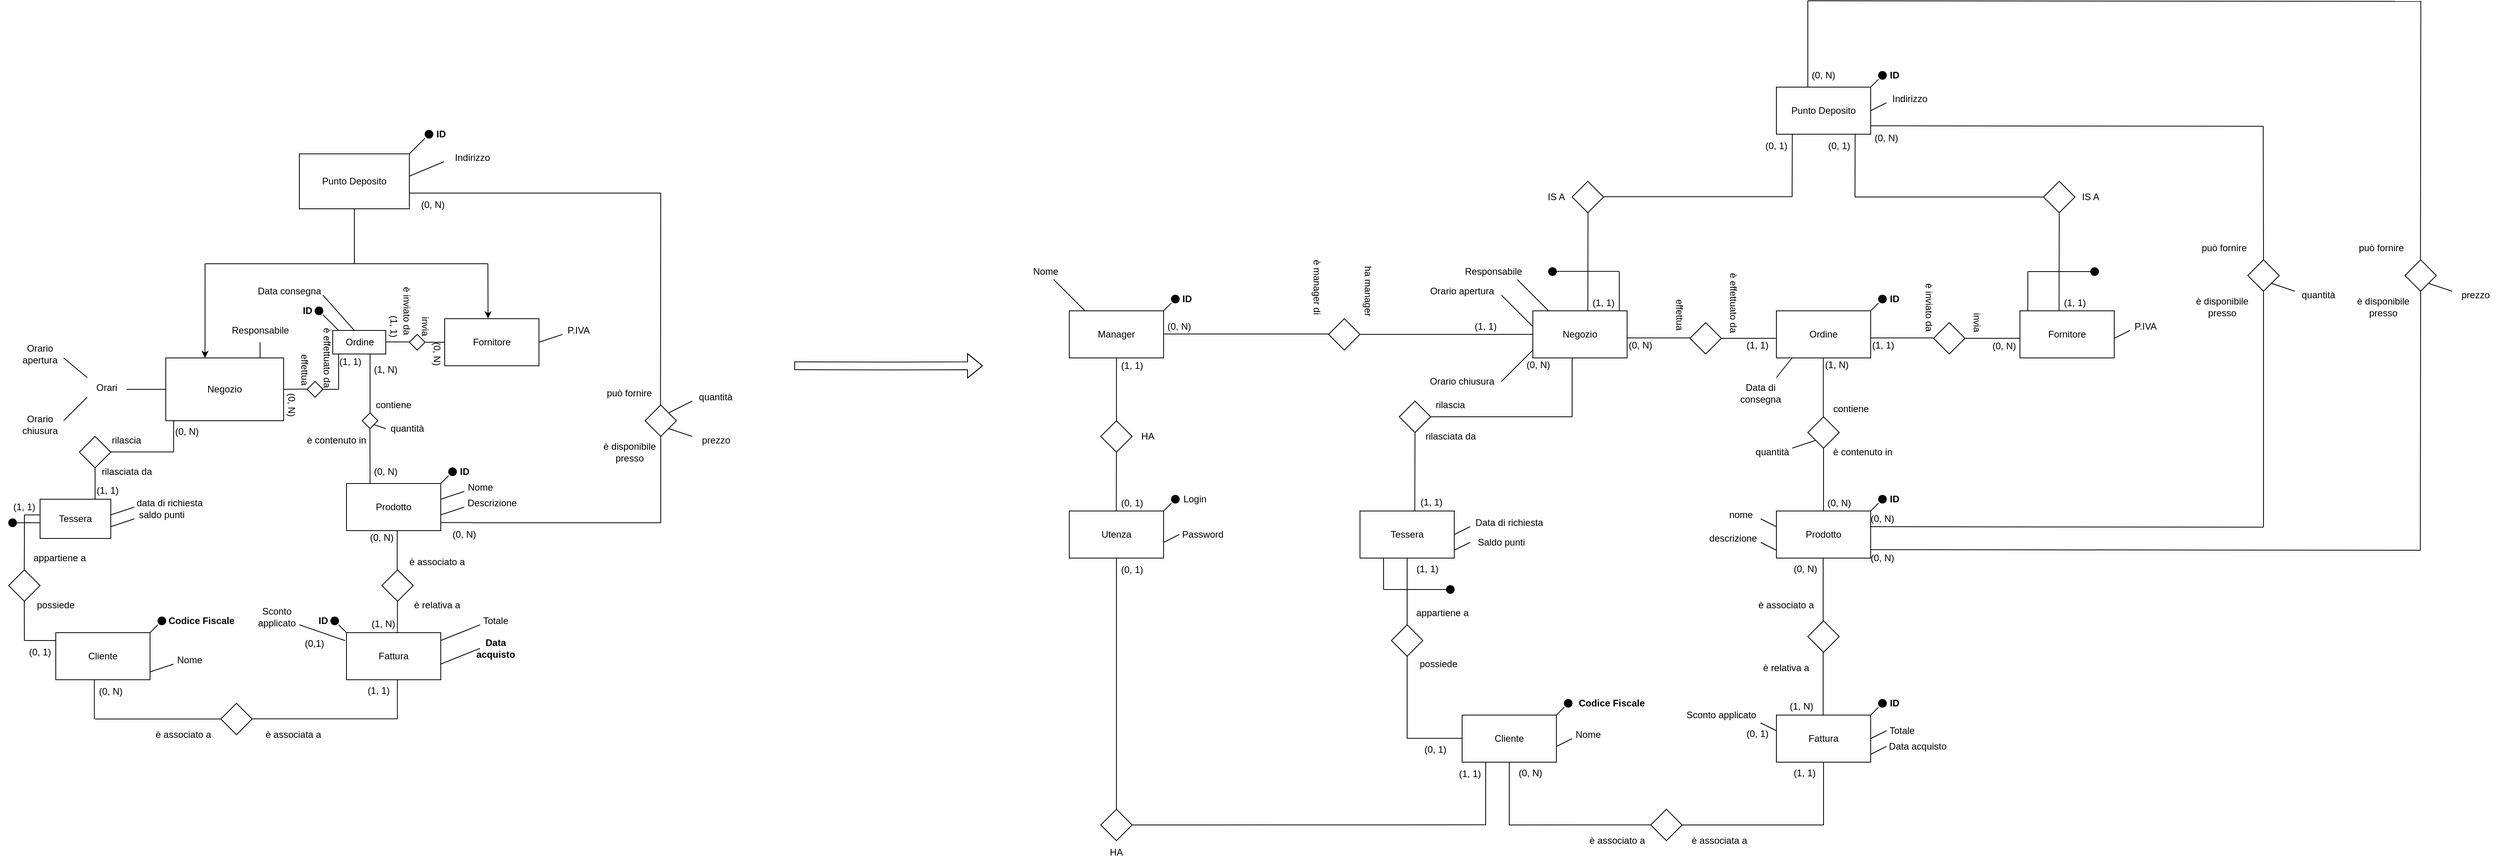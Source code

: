 <mxfile version="27.0.9">
  <diagram id="R2lEEEUBdFMjLlhIrx00" name="Page-1">
    <mxGraphModel dx="947" dy="1700" grid="1" gridSize="10" guides="1" tooltips="1" connect="1" arrows="1" fold="1" page="1" pageScale="1" pageWidth="850" pageHeight="1100" math="0" shadow="0" extFonts="Permanent Marker^https://fonts.googleapis.com/css?family=Permanent+Marker">
      <root>
        <mxCell id="0" />
        <mxCell id="1" parent="0" />
        <mxCell id="oZavl7u65jXDSUfrgbbG-7" value="" style="ellipse;whiteSpace=wrap;html=1;aspect=fixed;" parent="1" vertex="1">
          <mxGeometry as="geometry" />
        </mxCell>
        <mxCell id="oZavl7u65jXDSUfrgbbG-11" value="Responsabile" style="text;html=1;align=center;verticalAlign=middle;resizable=0;points=[];autosize=1;strokeColor=none;fillColor=none;" parent="1" vertex="1">
          <mxGeometry x="280" y="30" width="100" height="30" as="geometry" />
        </mxCell>
        <mxCell id="oZavl7u65jXDSUfrgbbG-15" value="" style="endArrow=none;html=1;rounded=0;entryX=0;entryY=0.5;entryDx=0;entryDy=0;" parent="1" edge="1">
          <mxGeometry width="50" height="50" relative="1" as="geometry">
            <mxPoint x="160" y="120" as="sourcePoint" />
            <mxPoint x="210" y="120" as="targetPoint" />
          </mxGeometry>
        </mxCell>
        <mxCell id="oZavl7u65jXDSUfrgbbG-16" value="Orari" style="text;html=1;align=center;verticalAlign=middle;whiteSpace=wrap;rounded=0;" parent="1" vertex="1">
          <mxGeometry x="110" y="105" width="50" height="25" as="geometry" />
        </mxCell>
        <mxCell id="oZavl7u65jXDSUfrgbbG-18" value="" style="endArrow=none;html=1;rounded=0;entryX=0;entryY=0;entryDx=0;entryDy=0;" parent="1" target="oZavl7u65jXDSUfrgbbG-16" edge="1">
          <mxGeometry width="50" height="50" relative="1" as="geometry">
            <mxPoint x="80" y="80" as="sourcePoint" />
            <mxPoint x="130" y="160" as="targetPoint" />
          </mxGeometry>
        </mxCell>
        <mxCell id="oZavl7u65jXDSUfrgbbG-19" value="" style="endArrow=none;html=1;rounded=0;entryX=0;entryY=1;entryDx=0;entryDy=0;" parent="1" target="oZavl7u65jXDSUfrgbbG-16" edge="1">
          <mxGeometry width="50" height="50" relative="1" as="geometry">
            <mxPoint x="80" y="160" as="sourcePoint" />
            <mxPoint x="170" y="120" as="targetPoint" />
          </mxGeometry>
        </mxCell>
        <mxCell id="oZavl7u65jXDSUfrgbbG-20" value="Orario apertura" style="text;html=1;align=center;verticalAlign=middle;whiteSpace=wrap;rounded=0;" parent="1" vertex="1">
          <mxGeometry x="20" y="60" width="60" height="30" as="geometry" />
        </mxCell>
        <mxCell id="oZavl7u65jXDSUfrgbbG-21" value="Orario chiusura" style="text;html=1;align=center;verticalAlign=middle;whiteSpace=wrap;rounded=0;" parent="1" vertex="1">
          <mxGeometry x="20" y="150" width="60" height="30" as="geometry" />
        </mxCell>
        <mxCell id="oZavl7u65jXDSUfrgbbG-22" value="Prodotto" style="rounded=0;whiteSpace=wrap;html=1;" parent="1" vertex="1">
          <mxGeometry x="440" y="240" width="120" height="60" as="geometry" />
        </mxCell>
        <mxCell id="oZavl7u65jXDSUfrgbbG-26" value="" style="endArrow=none;html=1;rounded=0;entryX=1;entryY=0;entryDx=0;entryDy=0;" parent="1" target="oZavl7u65jXDSUfrgbbG-22" edge="1">
          <mxGeometry width="50" height="50" relative="1" as="geometry">
            <mxPoint x="570" y="230" as="sourcePoint" />
            <mxPoint x="490" y="230" as="targetPoint" />
          </mxGeometry>
        </mxCell>
        <mxCell id="oZavl7u65jXDSUfrgbbG-27" value="" style="ellipse;whiteSpace=wrap;html=1;aspect=fixed;fillColor=#030000;" parent="1" vertex="1">
          <mxGeometry x="570" y="220" width="10" height="10" as="geometry" />
        </mxCell>
        <mxCell id="oZavl7u65jXDSUfrgbbG-28" value="&lt;span&gt;ID&lt;/span&gt;" style="text;html=1;align=center;verticalAlign=middle;resizable=0;points=[];autosize=1;strokeColor=none;fillColor=none;fontStyle=1" parent="1" vertex="1">
          <mxGeometry x="570" y="210" width="40" height="30" as="geometry" />
        </mxCell>
        <mxCell id="oZavl7u65jXDSUfrgbbG-29" value="" style="endArrow=none;html=1;rounded=0;" parent="1" edge="1">
          <mxGeometry width="50" height="50" relative="1" as="geometry">
            <mxPoint x="590" y="250" as="sourcePoint" />
            <mxPoint x="560" y="260" as="targetPoint" />
          </mxGeometry>
        </mxCell>
        <mxCell id="oZavl7u65jXDSUfrgbbG-30" value="Nome" style="text;html=1;align=center;verticalAlign=middle;resizable=0;points=[];autosize=1;strokeColor=none;fillColor=none;" parent="1" vertex="1">
          <mxGeometry x="580" y="230" width="60" height="30" as="geometry" />
        </mxCell>
        <mxCell id="oZavl7u65jXDSUfrgbbG-31" value="" style="endArrow=none;html=1;rounded=0;" parent="1" edge="1">
          <mxGeometry width="50" height="50" relative="1" as="geometry">
            <mxPoint x="560" y="280" as="sourcePoint" />
            <mxPoint x="590" y="270" as="targetPoint" />
          </mxGeometry>
        </mxCell>
        <mxCell id="oZavl7u65jXDSUfrgbbG-32" value="Descrizione" style="text;html=1;align=center;verticalAlign=middle;resizable=0;points=[];autosize=1;strokeColor=none;fillColor=none;" parent="1" vertex="1">
          <mxGeometry x="580" y="250" width="90" height="30" as="geometry" />
        </mxCell>
        <mxCell id="oZavl7u65jXDSUfrgbbG-46" value="Negozio" style="rounded=0;whiteSpace=wrap;html=1;snapToPoint=1;" parent="1" vertex="1">
          <mxGeometry x="210" y="80" width="150" height="80" as="geometry" />
        </mxCell>
        <mxCell id="oZavl7u65jXDSUfrgbbG-59" value="Cliente" style="rounded=0;whiteSpace=wrap;html=1;" parent="1" vertex="1">
          <mxGeometry x="70" y="430" width="120" height="60" as="geometry" />
        </mxCell>
        <mxCell id="oZavl7u65jXDSUfrgbbG-60" value="" style="endArrow=none;html=1;rounded=0;elbow=vertical;entryX=1;entryY=0;entryDx=0;entryDy=0;" parent="1" target="oZavl7u65jXDSUfrgbbG-59" edge="1">
          <mxGeometry width="50" height="50" relative="1" as="geometry">
            <mxPoint x="200" y="420" as="sourcePoint" />
            <mxPoint x="220" y="380" as="targetPoint" />
          </mxGeometry>
        </mxCell>
        <mxCell id="oZavl7u65jXDSUfrgbbG-61" value="" style="ellipse;whiteSpace=wrap;html=1;aspect=fixed;fillColor=#000000;" parent="1" vertex="1">
          <mxGeometry x="200" y="410" width="10" height="10" as="geometry" />
        </mxCell>
        <mxCell id="oZavl7u65jXDSUfrgbbG-62" value="Codice Fiscale" style="text;html=1;align=center;verticalAlign=middle;resizable=0;points=[];autosize=1;strokeColor=none;fillColor=none;fontStyle=1" parent="1" vertex="1">
          <mxGeometry x="205" y="400" width="100" height="30" as="geometry" />
        </mxCell>
        <mxCell id="oZavl7u65jXDSUfrgbbG-65" value="Nome" style="text;html=1;align=center;verticalAlign=middle;resizable=0;points=[];autosize=1;strokeColor=none;fillColor=none;" parent="1" vertex="1">
          <mxGeometry x="210" y="450" width="60" height="30" as="geometry" />
        </mxCell>
        <mxCell id="oZavl7u65jXDSUfrgbbG-66" value="Tessera" style="rounded=0;whiteSpace=wrap;html=1;" parent="1" vertex="1">
          <mxGeometry x="50" y="260" width="90" height="50" as="geometry" />
        </mxCell>
        <mxCell id="oZavl7u65jXDSUfrgbbG-67" value="" style="rhombus;whiteSpace=wrap;html=1;" parent="1" vertex="1">
          <mxGeometry x="100" y="180" width="40" height="40" as="geometry" />
        </mxCell>
        <mxCell id="oZavl7u65jXDSUfrgbbG-68" value="" style="endArrow=none;html=1;rounded=0;elbow=vertical;entryX=0.5;entryY=1;entryDx=0;entryDy=0;" parent="1" target="oZavl7u65jXDSUfrgbbG-67" edge="1">
          <mxGeometry width="50" height="50" relative="1" as="geometry">
            <mxPoint x="120" y="250" as="sourcePoint" />
            <mxPoint x="140" y="220" as="targetPoint" />
            <Array as="points">
              <mxPoint x="120" y="260" />
            </Array>
          </mxGeometry>
        </mxCell>
        <mxCell id="oZavl7u65jXDSUfrgbbG-69" value="" style="endArrow=none;html=1;rounded=0;elbow=vertical;" parent="1" edge="1">
          <mxGeometry width="50" height="50" relative="1" as="geometry">
            <mxPoint x="220" y="199.77" as="sourcePoint" />
            <mxPoint x="140" y="199.77" as="targetPoint" />
          </mxGeometry>
        </mxCell>
        <mxCell id="oZavl7u65jXDSUfrgbbG-73" value="" style="endArrow=none;html=1;rounded=0;elbow=vertical;entryX=0.067;entryY=1;entryDx=0;entryDy=0;entryPerimeter=0;" parent="1" target="oZavl7u65jXDSUfrgbbG-46" edge="1">
          <mxGeometry width="50" height="50" relative="1" as="geometry">
            <mxPoint x="220" y="200" as="sourcePoint" />
            <mxPoint x="220" y="190" as="targetPoint" />
          </mxGeometry>
        </mxCell>
        <mxCell id="oZavl7u65jXDSUfrgbbG-74" value="rilascia" style="text;html=1;align=center;verticalAlign=middle;whiteSpace=wrap;rounded=0;" parent="1" vertex="1">
          <mxGeometry x="130" y="170" width="60" height="30" as="geometry" />
        </mxCell>
        <mxCell id="oZavl7u65jXDSUfrgbbG-75" value="rilasciata da" style="text;html=1;align=center;verticalAlign=middle;resizable=0;points=[];autosize=1;strokeColor=none;fillColor=none;" parent="1" vertex="1">
          <mxGeometry x="115" y="210" width="90" height="30" as="geometry" />
        </mxCell>
        <mxCell id="oZavl7u65jXDSUfrgbbG-76" value="&lt;span style=&quot;color: rgb(0, 0, 0); font-family: Helvetica; font-size: 12px; font-style: normal; font-variant-ligatures: normal; font-variant-caps: normal; font-weight: 400; letter-spacing: normal; orphans: 2; text-align: center; text-indent: 0px; text-transform: none; widows: 2; word-spacing: 0px; -webkit-text-stroke-width: 0px; white-space: normal; background-color: rgb(251, 251, 251); text-decoration-thickness: initial; text-decoration-style: initial; text-decoration-color: initial; display: inline !important; float: none;&quot;&gt;(0, N)&lt;/span&gt;" style="text;whiteSpace=wrap;html=1;" parent="1" vertex="1">
          <mxGeometry x="220" y="160" width="60" height="40" as="geometry" />
        </mxCell>
        <mxCell id="oZavl7u65jXDSUfrgbbG-77" value="&lt;span style=&quot;color: rgb(0, 0, 0); font-family: Helvetica; font-size: 12px; font-style: normal; font-variant-ligatures: normal; font-variant-caps: normal; font-weight: 400; letter-spacing: normal; orphans: 2; text-align: center; text-indent: 0px; text-transform: none; widows: 2; word-spacing: 0px; -webkit-text-stroke-width: 0px; white-space: normal; background-color: rgb(251, 251, 251); text-decoration-thickness: initial; text-decoration-style: initial; text-decoration-color: initial; display: inline !important; float: none;&quot;&gt;(1, 1)&lt;/span&gt;" style="text;whiteSpace=wrap;html=1;" parent="1" vertex="1">
          <mxGeometry x="120" y="235" width="60" height="40" as="geometry" />
        </mxCell>
        <mxCell id="oZavl7u65jXDSUfrgbbG-78" value="" style="rhombus;whiteSpace=wrap;html=1;" parent="1" vertex="1">
          <mxGeometry x="10" y="350" width="40" height="40" as="geometry" />
        </mxCell>
        <mxCell id="oZavl7u65jXDSUfrgbbG-80" value="" style="endArrow=none;html=1;rounded=0;elbow=vertical;" parent="1" edge="1">
          <mxGeometry width="50" height="50" relative="1" as="geometry">
            <mxPoint x="29.86" y="350" as="sourcePoint" />
            <mxPoint x="30.05" y="310" as="targetPoint" />
          </mxGeometry>
        </mxCell>
        <mxCell id="oZavl7u65jXDSUfrgbbG-82" value="" style="endArrow=none;html=1;rounded=0;elbow=vertical;" parent="1" edge="1">
          <mxGeometry width="50" height="50" relative="1" as="geometry">
            <mxPoint x="190" y="480" as="sourcePoint" />
            <mxPoint x="220" y="470" as="targetPoint" />
          </mxGeometry>
        </mxCell>
        <mxCell id="oZavl7u65jXDSUfrgbbG-83" value="" style="endArrow=none;html=1;rounded=0;elbow=vertical;" parent="1" edge="1">
          <mxGeometry width="50" height="50" relative="1" as="geometry">
            <mxPoint x="30" y="440" as="sourcePoint" />
            <mxPoint x="29.89" y="390" as="targetPoint" />
          </mxGeometry>
        </mxCell>
        <mxCell id="oZavl7u65jXDSUfrgbbG-84" value="possiede" style="text;html=1;align=center;verticalAlign=middle;whiteSpace=wrap;rounded=0;" parent="1" vertex="1">
          <mxGeometry x="40" y="380" width="60" height="30" as="geometry" />
        </mxCell>
        <mxCell id="oZavl7u65jXDSUfrgbbG-85" value="appartiene a" style="text;html=1;align=center;verticalAlign=middle;whiteSpace=wrap;rounded=0;" parent="1" vertex="1">
          <mxGeometry x="40" y="320" width="70" height="30" as="geometry" />
        </mxCell>
        <mxCell id="oZavl7u65jXDSUfrgbbG-86" value="(0, 1)" style="text;html=1;align=center;verticalAlign=middle;whiteSpace=wrap;rounded=0;" parent="1" vertex="1">
          <mxGeometry x="20" y="440" width="60" height="30" as="geometry" />
        </mxCell>
        <mxCell id="oZavl7u65jXDSUfrgbbG-87" value="(1, 1)" style="text;html=1;align=center;verticalAlign=middle;whiteSpace=wrap;rounded=0;" parent="1" vertex="1">
          <mxGeometry y="255" width="60" height="30" as="geometry" />
        </mxCell>
        <mxCell id="oZavl7u65jXDSUfrgbbG-89" value="" style="endArrow=none;html=1;rounded=0;elbow=vertical;" parent="1" edge="1">
          <mxGeometry width="50" height="50" relative="1" as="geometry">
            <mxPoint x="30" y="280" as="sourcePoint" />
            <mxPoint x="50" y="280" as="targetPoint" />
          </mxGeometry>
        </mxCell>
        <mxCell id="oZavl7u65jXDSUfrgbbG-90" value="" style="endArrow=none;html=1;rounded=0;elbow=vertical;" parent="1" edge="1">
          <mxGeometry width="50" height="50" relative="1" as="geometry">
            <mxPoint x="30" y="280" as="sourcePoint" />
            <mxPoint x="30" y="310" as="targetPoint" />
          </mxGeometry>
        </mxCell>
        <mxCell id="oZavl7u65jXDSUfrgbbG-91" value="" style="endArrow=none;html=1;rounded=0;elbow=vertical;" parent="1" edge="1">
          <mxGeometry width="50" height="50" relative="1" as="geometry">
            <mxPoint x="30" y="440" as="sourcePoint" />
            <mxPoint x="70" y="440" as="targetPoint" />
          </mxGeometry>
        </mxCell>
        <mxCell id="oZavl7u65jXDSUfrgbbG-92" value="" style="endArrow=none;html=1;rounded=0;elbow=vertical;" parent="1" edge="1">
          <mxGeometry width="50" height="50" relative="1" as="geometry">
            <mxPoint x="20" y="290" as="sourcePoint" />
            <mxPoint x="50" y="290" as="targetPoint" />
            <Array as="points" />
          </mxGeometry>
        </mxCell>
        <mxCell id="oZavl7u65jXDSUfrgbbG-93" value="" style="ellipse;whiteSpace=wrap;html=1;aspect=fixed;fillColor=#000000;" parent="1" vertex="1">
          <mxGeometry x="10" y="285" width="10" height="10" as="geometry" />
        </mxCell>
        <mxCell id="oZavl7u65jXDSUfrgbbG-94" value="" style="endArrow=none;html=1;rounded=0;elbow=vertical;" parent="1" edge="1">
          <mxGeometry width="50" height="50" relative="1" as="geometry">
            <mxPoint x="140" y="280" as="sourcePoint" />
            <mxPoint x="170" y="270" as="targetPoint" />
          </mxGeometry>
        </mxCell>
        <mxCell id="oZavl7u65jXDSUfrgbbG-95" value="data di richiesta" style="text;html=1;align=center;verticalAlign=middle;whiteSpace=wrap;rounded=0;" parent="1" vertex="1">
          <mxGeometry x="170" y="250" width="90" height="30" as="geometry" />
        </mxCell>
        <mxCell id="oZavl7u65jXDSUfrgbbG-96" value="" style="endArrow=none;html=1;rounded=0;elbow=vertical;" parent="1" edge="1">
          <mxGeometry width="50" height="50" relative="1" as="geometry">
            <mxPoint x="140" y="295" as="sourcePoint" />
            <mxPoint x="170" y="285" as="targetPoint" />
          </mxGeometry>
        </mxCell>
        <mxCell id="oZavl7u65jXDSUfrgbbG-97" value="saldo punti" style="text;html=1;align=center;verticalAlign=middle;whiteSpace=wrap;rounded=0;" parent="1" vertex="1">
          <mxGeometry x="160" y="265" width="90" height="30" as="geometry" />
        </mxCell>
        <mxCell id="9qisJqf6CXYM0_tI4CNQ-1" value="Fornitore" style="rounded=0;whiteSpace=wrap;html=1;" parent="1" vertex="1">
          <mxGeometry x="565" y="30" width="120" height="60" as="geometry" />
        </mxCell>
        <mxCell id="9qisJqf6CXYM0_tI4CNQ-7" value="è disponibile presso" style="text;html=1;align=center;verticalAlign=middle;whiteSpace=wrap;rounded=0;" parent="1" vertex="1">
          <mxGeometry x="757.5" y="185" width="85" height="30" as="geometry" />
        </mxCell>
        <mxCell id="9qisJqf6CXYM0_tI4CNQ-8" value="può fornire" style="text;html=1;align=center;verticalAlign=middle;whiteSpace=wrap;rounded=0;" parent="1" vertex="1">
          <mxGeometry x="770" y="110" width="60" height="30" as="geometry" />
        </mxCell>
        <mxCell id="9qisJqf6CXYM0_tI4CNQ-13" value="prezzo" style="text;html=1;align=center;verticalAlign=middle;resizable=0;points=[];autosize=1;strokeColor=none;fillColor=none;" parent="1" vertex="1">
          <mxGeometry x="880" y="170" width="60" height="30" as="geometry" />
        </mxCell>
        <mxCell id="9qisJqf6CXYM0_tI4CNQ-15" value="quantità" style="text;html=1;align=center;verticalAlign=middle;whiteSpace=wrap;rounded=0;" parent="1" vertex="1">
          <mxGeometry x="880" y="115" width="60" height="30" as="geometry" />
        </mxCell>
        <mxCell id="9qisJqf6CXYM0_tI4CNQ-23" value="Indirizzo" style="text;html=1;align=center;verticalAlign=middle;resizable=0;points=[];autosize=1;strokeColor=none;fillColor=none;" parent="1" vertex="1">
          <mxGeometry x="565" y="-190" width="70" height="30" as="geometry" />
        </mxCell>
        <mxCell id="9qisJqf6CXYM0_tI4CNQ-24" value="Punto Deposito" style="rounded=0;whiteSpace=wrap;html=1;" parent="1" vertex="1">
          <mxGeometry x="380" y="-180" width="140" height="70" as="geometry" />
        </mxCell>
        <mxCell id="9qisJqf6CXYM0_tI4CNQ-25" value="" style="endArrow=none;html=1;rounded=0;" parent="1" edge="1">
          <mxGeometry width="50" height="50" relative="1" as="geometry">
            <mxPoint x="520" y="-180" as="sourcePoint" />
            <mxPoint x="540" y="-200" as="targetPoint" />
          </mxGeometry>
        </mxCell>
        <mxCell id="9qisJqf6CXYM0_tI4CNQ-26" value="" style="ellipse;whiteSpace=wrap;html=1;aspect=fixed;fillColor=#000000;" parent="1" vertex="1">
          <mxGeometry x="540" y="-210" width="10" height="10" as="geometry" />
        </mxCell>
        <mxCell id="9qisJqf6CXYM0_tI4CNQ-29" value="" style="endArrow=none;html=1;rounded=0;" parent="1" edge="1">
          <mxGeometry width="50" height="50" relative="1" as="geometry">
            <mxPoint x="450" y="-40" as="sourcePoint" />
            <mxPoint x="450" y="-110" as="targetPoint" />
          </mxGeometry>
        </mxCell>
        <mxCell id="9qisJqf6CXYM0_tI4CNQ-30" value="" style="endArrow=none;html=1;rounded=0;" parent="1" edge="1">
          <mxGeometry width="50" height="50" relative="1" as="geometry">
            <mxPoint x="260" y="-40" as="sourcePoint" />
            <mxPoint x="620" y="-40" as="targetPoint" />
          </mxGeometry>
        </mxCell>
        <mxCell id="9qisJqf6CXYM0_tI4CNQ-32" value="" style="endArrow=classic;html=1;rounded=0;entryX=0.333;entryY=0;entryDx=0;entryDy=0;entryPerimeter=0;" parent="1" target="oZavl7u65jXDSUfrgbbG-46" edge="1">
          <mxGeometry width="50" height="50" relative="1" as="geometry">
            <mxPoint x="260" y="-40" as="sourcePoint" />
            <mxPoint x="470" y="-60" as="targetPoint" />
          </mxGeometry>
        </mxCell>
        <mxCell id="9qisJqf6CXYM0_tI4CNQ-33" value="" style="endArrow=classic;html=1;rounded=0;entryX=0.46;entryY=-0.006;entryDx=0;entryDy=0;entryPerimeter=0;" parent="1" target="9qisJqf6CXYM0_tI4CNQ-1" edge="1">
          <mxGeometry width="50" height="50" relative="1" as="geometry">
            <mxPoint x="620" y="-40" as="sourcePoint" />
            <mxPoint x="640" y="-10" as="targetPoint" />
          </mxGeometry>
        </mxCell>
        <mxCell id="9qisJqf6CXYM0_tI4CNQ-34" value="" style="endArrow=none;html=1;rounded=0;entryX=0.999;entryY=0.407;entryDx=0;entryDy=0;entryPerimeter=0;exitX=-0.013;exitY=0.667;exitDx=0;exitDy=0;exitPerimeter=0;" parent="1" source="9qisJqf6CXYM0_tI4CNQ-23" target="9qisJqf6CXYM0_tI4CNQ-24" edge="1">
          <mxGeometry width="50" height="50" relative="1" as="geometry">
            <mxPoint x="500" y="40" as="sourcePoint" />
            <mxPoint x="550" y="-10" as="targetPoint" />
          </mxGeometry>
        </mxCell>
        <mxCell id="jTJZyVXGOSGdadM1OaJc-1" value="" style="endArrow=none;html=1;rounded=0;exitX=1;exitY=0.5;exitDx=0;exitDy=0;" parent="1" edge="1">
          <mxGeometry width="50" height="50" relative="1" as="geometry">
            <mxPoint x="685" y="60" as="sourcePoint" />
            <mxPoint x="715" y="50" as="targetPoint" />
          </mxGeometry>
        </mxCell>
        <mxCell id="jTJZyVXGOSGdadM1OaJc-2" value="P.IVA" style="text;html=1;align=center;verticalAlign=middle;resizable=0;points=[];autosize=1;strokeColor=none;fillColor=none;" parent="1" vertex="1">
          <mxGeometry x="710" y="30" width="50" height="30" as="geometry" />
        </mxCell>
        <mxCell id="mbd7B6UDu0PyMPiPhFEF-5" value="" style="endArrow=none;html=1;rounded=0;" parent="1" edge="1">
          <mxGeometry width="50" height="50" relative="1" as="geometry">
            <mxPoint x="850" y="170" as="sourcePoint" />
            <mxPoint x="880" y="180" as="targetPoint" />
          </mxGeometry>
        </mxCell>
        <mxCell id="mbd7B6UDu0PyMPiPhFEF-13" value="" style="endArrow=none;html=1;rounded=0;" parent="1" edge="1">
          <mxGeometry width="50" height="50" relative="1" as="geometry">
            <mxPoint x="600" y="290" as="sourcePoint" />
            <mxPoint x="680" y="290" as="targetPoint" />
          </mxGeometry>
        </mxCell>
        <mxCell id="mbd7B6UDu0PyMPiPhFEF-14" value="" style="endArrow=none;html=1;rounded=0;" parent="1" edge="1">
          <mxGeometry width="50" height="50" relative="1" as="geometry">
            <mxPoint x="560" y="289.8" as="sourcePoint" />
            <mxPoint x="600" y="289.8" as="targetPoint" />
          </mxGeometry>
        </mxCell>
        <mxCell id="mbd7B6UDu0PyMPiPhFEF-16" value="(0, N)" style="text;html=1;align=center;verticalAlign=middle;whiteSpace=wrap;rounded=0;" parent="1" vertex="1">
          <mxGeometry x="560" y="290" width="60" height="30" as="geometry" />
        </mxCell>
        <mxCell id="mbd7B6UDu0PyMPiPhFEF-17" value="" style="endArrow=none;html=1;rounded=0;" parent="1" edge="1">
          <mxGeometry width="50" height="50" relative="1" as="geometry">
            <mxPoint x="330" y="80" as="sourcePoint" />
            <mxPoint x="330" y="60" as="targetPoint" />
          </mxGeometry>
        </mxCell>
        <mxCell id="mbd7B6UDu0PyMPiPhFEF-18" value="Ordine" style="rounded=0;whiteSpace=wrap;html=1;" parent="1" vertex="1">
          <mxGeometry x="422.5" y="45" width="67.5" height="30" as="geometry" />
        </mxCell>
        <mxCell id="mbd7B6UDu0PyMPiPhFEF-19" value="" style="rhombus;whiteSpace=wrap;html=1;" parent="1" vertex="1">
          <mxGeometry x="520" y="50" width="20" height="20" as="geometry" />
        </mxCell>
        <mxCell id="mbd7B6UDu0PyMPiPhFEF-20" value="" style="rhombus;whiteSpace=wrap;html=1;" parent="1" vertex="1">
          <mxGeometry x="390" y="110" width="20" height="20" as="geometry" />
        </mxCell>
        <mxCell id="mbd7B6UDu0PyMPiPhFEF-21" value="" style="rhombus;whiteSpace=wrap;html=1;" parent="1" vertex="1">
          <mxGeometry x="460" y="150" width="20" height="20" as="geometry" />
        </mxCell>
        <mxCell id="mbd7B6UDu0PyMPiPhFEF-23" value="" style="endArrow=none;html=1;rounded=0;entryX=0;entryY=0.5;entryDx=0;entryDy=0;" parent="1" target="9qisJqf6CXYM0_tI4CNQ-1" edge="1">
          <mxGeometry width="50" height="50" relative="1" as="geometry">
            <mxPoint x="540" y="60" as="sourcePoint" />
            <mxPoint x="560" y="60" as="targetPoint" />
          </mxGeometry>
        </mxCell>
        <mxCell id="mbd7B6UDu0PyMPiPhFEF-24" value="" style="endArrow=none;html=1;rounded=0;exitX=0.5;exitY=0;exitDx=0;exitDy=0;" parent="1" source="mbd7B6UDu0PyMPiPhFEF-21" edge="1">
          <mxGeometry width="50" height="50" relative="1" as="geometry">
            <mxPoint x="470" y="105" as="sourcePoint" />
            <mxPoint x="470" y="75" as="targetPoint" />
          </mxGeometry>
        </mxCell>
        <mxCell id="mbd7B6UDu0PyMPiPhFEF-26" value="" style="endArrow=none;html=1;rounded=0;exitX=0;exitY=1;exitDx=0;exitDy=0;" parent="1" edge="1">
          <mxGeometry width="50" height="50" relative="1" as="geometry">
            <mxPoint x="470" y="240" as="sourcePoint" />
            <mxPoint x="469.81" y="170" as="targetPoint" />
          </mxGeometry>
        </mxCell>
        <mxCell id="mbd7B6UDu0PyMPiPhFEF-27" value="" style="endArrow=none;html=1;rounded=0;" parent="1" edge="1">
          <mxGeometry width="50" height="50" relative="1" as="geometry">
            <mxPoint x="430" y="120" as="sourcePoint" />
            <mxPoint x="430" y="75" as="targetPoint" />
          </mxGeometry>
        </mxCell>
        <mxCell id="mbd7B6UDu0PyMPiPhFEF-28" value="" style="endArrow=none;html=1;rounded=0;" parent="1" edge="1">
          <mxGeometry width="50" height="50" relative="1" as="geometry">
            <mxPoint x="430" y="120" as="sourcePoint" />
            <mxPoint x="410" y="120" as="targetPoint" />
          </mxGeometry>
        </mxCell>
        <mxCell id="mbd7B6UDu0PyMPiPhFEF-29" value="" style="endArrow=none;html=1;rounded=0;entryX=1;entryY=0.5;entryDx=0;entryDy=0;" parent="1" target="oZavl7u65jXDSUfrgbbG-46" edge="1">
          <mxGeometry width="50" height="50" relative="1" as="geometry">
            <mxPoint x="390" y="119.8" as="sourcePoint" />
            <mxPoint x="370" y="119.8" as="targetPoint" />
            <Array as="points">
              <mxPoint x="380" y="119.8" />
            </Array>
          </mxGeometry>
        </mxCell>
        <mxCell id="mbd7B6UDu0PyMPiPhFEF-30" value="(1, N)" style="text;html=1;align=center;verticalAlign=middle;whiteSpace=wrap;rounded=0;" parent="1" vertex="1">
          <mxGeometry x="460" y="80" width="60" height="30" as="geometry" />
        </mxCell>
        <mxCell id="mbd7B6UDu0PyMPiPhFEF-31" value="cont&lt;span style=&quot;color: rgba(0, 0, 0, 0); font-family: monospace; font-size: 0px; text-align: start; text-wrap-mode: nowrap;&quot;&gt;%3CmxGraphModel%3E%3Croot%3E%3CmxCell%20id%3D%220%22%2F%3E%3CmxCell%20id%3D%221%22%20parent%3D%220%22%2F%3E%3CmxCell%20id%3D%222%22%20value%3D%22fornisce%22%20style%3D%22text%3Bhtml%3D1%3Balign%3Dcenter%3BverticalAlign%3Dmiddle%3BwhiteSpace%3Dwrap%3Brounded%3D0%3B%22%20vertex%3D%221%22%20parent%3D%221%22%3E%3CmxGeometry%20x%3D%22565%22%20y%3D%22110%22%20width%3D%2260%22%20height%3D%2230%22%20as%3D%22geometry%22%2F%3E%3C%2FmxCell%3E%3C%2Froot%3E%3C%2FmxGraphModel%3E&lt;/span&gt;iene" style="text;html=1;align=center;verticalAlign=middle;whiteSpace=wrap;rounded=0;" parent="1" vertex="1">
          <mxGeometry x="475" y="130" width="50" height="20" as="geometry" />
        </mxCell>
        <mxCell id="mbd7B6UDu0PyMPiPhFEF-32" value="è contenuto in" style="text;html=1;align=center;verticalAlign=middle;whiteSpace=wrap;rounded=0;" parent="1" vertex="1">
          <mxGeometry x="385" y="175" width="85" height="20" as="geometry" />
        </mxCell>
        <mxCell id="mbd7B6UDu0PyMPiPhFEF-33" value="(0, N)" style="text;html=1;align=center;verticalAlign=middle;whiteSpace=wrap;rounded=0;" parent="1" vertex="1">
          <mxGeometry x="460" y="210" width="60" height="30" as="geometry" />
        </mxCell>
        <mxCell id="mbd7B6UDu0PyMPiPhFEF-34" value="invia" style="text;html=1;align=center;verticalAlign=middle;whiteSpace=wrap;rounded=0;rotation=90;" parent="1" vertex="1">
          <mxGeometry x="515" y="30" width="50" height="20" as="geometry" />
        </mxCell>
        <mxCell id="mbd7B6UDu0PyMPiPhFEF-36" value="è inviato da" style="text;html=1;align=center;verticalAlign=middle;whiteSpace=wrap;rounded=0;rotation=90;" parent="1" vertex="1">
          <mxGeometry x="480" y="10" width="72.5" height="20" as="geometry" />
        </mxCell>
        <mxCell id="mbd7B6UDu0PyMPiPhFEF-38" value="effettua" style="text;html=1;align=center;verticalAlign=middle;whiteSpace=wrap;rounded=0;rotation=90;" parent="1" vertex="1">
          <mxGeometry x="350" y="85" width="72.5" height="20" as="geometry" />
        </mxCell>
        <mxCell id="mbd7B6UDu0PyMPiPhFEF-39" value="è effettuato da" style="text;html=1;align=center;verticalAlign=middle;whiteSpace=wrap;rounded=0;rotation=90;" parent="1" vertex="1">
          <mxGeometry x="370" y="70" width="90" height="20" as="geometry" />
        </mxCell>
        <mxCell id="mbd7B6UDu0PyMPiPhFEF-41" value="" style="endArrow=none;html=1;rounded=0;" parent="1" edge="1">
          <mxGeometry width="50" height="50" relative="1" as="geometry">
            <mxPoint x="490" y="59.63" as="sourcePoint" />
            <mxPoint x="520" y="59.63" as="targetPoint" />
          </mxGeometry>
        </mxCell>
        <mxCell id="mbd7B6UDu0PyMPiPhFEF-42" value="(1, 1)" style="text;html=1;align=center;verticalAlign=middle;whiteSpace=wrap;rounded=0;rotation=90;" parent="1" vertex="1">
          <mxGeometry x="470" y="25" width="60" height="30" as="geometry" />
        </mxCell>
        <mxCell id="mbd7B6UDu0PyMPiPhFEF-43" value="(0, N)" style="text;html=1;align=center;verticalAlign=middle;whiteSpace=wrap;rounded=0;rotation=90;" parent="1" vertex="1">
          <mxGeometry x="525" y="60" width="60" height="30" as="geometry" />
        </mxCell>
        <mxCell id="mbd7B6UDu0PyMPiPhFEF-44" value="(1, 1)" style="text;html=1;align=center;verticalAlign=middle;whiteSpace=wrap;rounded=0;rotation=0;" parent="1" vertex="1">
          <mxGeometry x="415" y="70" width="60" height="30" as="geometry" />
        </mxCell>
        <mxCell id="mbd7B6UDu0PyMPiPhFEF-45" value="(0, N)" style="text;html=1;align=center;verticalAlign=middle;whiteSpace=wrap;rounded=0;rotation=90;" parent="1" vertex="1">
          <mxGeometry x="340" y="125" width="60" height="30" as="geometry" />
        </mxCell>
        <mxCell id="mbd7B6UDu0PyMPiPhFEF-47" value="" style="endArrow=none;html=1;rounded=0;" parent="1" edge="1">
          <mxGeometry width="50" height="50" relative="1" as="geometry">
            <mxPoint x="430" y="45" as="sourcePoint" />
            <mxPoint x="410" y="25" as="targetPoint" />
            <Array as="points">
              <mxPoint x="420" y="35" />
            </Array>
          </mxGeometry>
        </mxCell>
        <mxCell id="mbd7B6UDu0PyMPiPhFEF-48" value="" style="ellipse;whiteSpace=wrap;html=1;aspect=fixed;direction=south;fillColor=#000000;" parent="1" vertex="1">
          <mxGeometry x="400" y="15" width="10" height="10" as="geometry" />
        </mxCell>
        <mxCell id="mbd7B6UDu0PyMPiPhFEF-55" value="" style="endArrow=none;html=1;rounded=0;" parent="1" edge="1">
          <mxGeometry width="50" height="50" relative="1" as="geometry">
            <mxPoint x="450" y="45" as="sourcePoint" />
            <mxPoint x="410" as="targetPoint" />
          </mxGeometry>
        </mxCell>
        <mxCell id="mbd7B6UDu0PyMPiPhFEF-57" value="Data consegna" style="text;html=1;align=center;verticalAlign=middle;whiteSpace=wrap;rounded=0;" parent="1" vertex="1">
          <mxGeometry x="325" y="-10" width="85" height="10" as="geometry" />
        </mxCell>
        <mxCell id="mbd7B6UDu0PyMPiPhFEF-60" value="quantità" style="text;html=1;align=center;verticalAlign=middle;whiteSpace=wrap;rounded=0;" parent="1" vertex="1">
          <mxGeometry x="495" y="155" width="45" height="30" as="geometry" />
        </mxCell>
        <mxCell id="mbd7B6UDu0PyMPiPhFEF-61" value="" style="endArrow=none;html=1;rounded=0;entryX=1;entryY=1;entryDx=0;entryDy=0;" parent="1" target="mbd7B6UDu0PyMPiPhFEF-21" edge="1">
          <mxGeometry width="50" height="50" relative="1" as="geometry">
            <mxPoint x="490" y="170" as="sourcePoint" />
            <mxPoint x="570" y="130" as="targetPoint" />
          </mxGeometry>
        </mxCell>
        <mxCell id="mbd7B6UDu0PyMPiPhFEF-62" value="Fattura" style="rounded=0;whiteSpace=wrap;html=1;" parent="1" vertex="1">
          <mxGeometry x="440" y="430" width="120" height="60" as="geometry" />
        </mxCell>
        <mxCell id="mbd7B6UDu0PyMPiPhFEF-63" value="" style="endArrow=none;html=1;rounded=0;" parent="1" edge="1">
          <mxGeometry width="50" height="50" relative="1" as="geometry">
            <mxPoint x="119.09" y="540" as="sourcePoint" />
            <mxPoint x="119.09" y="490" as="targetPoint" />
          </mxGeometry>
        </mxCell>
        <mxCell id="mbd7B6UDu0PyMPiPhFEF-64" value="" style="endArrow=none;html=1;rounded=0;" parent="1" edge="1">
          <mxGeometry width="50" height="50" relative="1" as="geometry">
            <mxPoint x="120" y="540" as="sourcePoint" />
            <mxPoint x="280" y="540" as="targetPoint" />
          </mxGeometry>
        </mxCell>
        <mxCell id="mbd7B6UDu0PyMPiPhFEF-65" value="" style="rhombus;whiteSpace=wrap;html=1;" parent="1" vertex="1">
          <mxGeometry x="280" y="520" width="40" height="40" as="geometry" />
        </mxCell>
        <mxCell id="mbd7B6UDu0PyMPiPhFEF-66" value="" style="endArrow=none;html=1;rounded=0;" parent="1" edge="1">
          <mxGeometry width="50" height="50" relative="1" as="geometry">
            <mxPoint x="320" y="539.8" as="sourcePoint" />
            <mxPoint x="505" y="539.8" as="targetPoint" />
          </mxGeometry>
        </mxCell>
        <mxCell id="mbd7B6UDu0PyMPiPhFEF-67" value="" style="endArrow=none;html=1;rounded=0;" parent="1" edge="1">
          <mxGeometry width="50" height="50" relative="1" as="geometry">
            <mxPoint x="504.8" y="540" as="sourcePoint" />
            <mxPoint x="504.8" y="490" as="targetPoint" />
          </mxGeometry>
        </mxCell>
        <mxCell id="mbd7B6UDu0PyMPiPhFEF-69" value="è associato a" style="text;html=1;align=center;verticalAlign=middle;whiteSpace=wrap;rounded=0;" parent="1" vertex="1">
          <mxGeometry x="190" y="550" width="85" height="20" as="geometry" />
        </mxCell>
        <mxCell id="mbd7B6UDu0PyMPiPhFEF-70" value="è associata a" style="text;html=1;align=center;verticalAlign=middle;whiteSpace=wrap;rounded=0;" parent="1" vertex="1">
          <mxGeometry x="330" y="550" width="85" height="20" as="geometry" />
        </mxCell>
        <mxCell id="mbd7B6UDu0PyMPiPhFEF-71" value="" style="rhombus;whiteSpace=wrap;html=1;" parent="1" vertex="1">
          <mxGeometry x="485" y="350" width="40" height="40" as="geometry" />
        </mxCell>
        <mxCell id="mbd7B6UDu0PyMPiPhFEF-72" value="" style="endArrow=none;html=1;rounded=0;" parent="1" edge="1">
          <mxGeometry width="50" height="50" relative="1" as="geometry">
            <mxPoint x="504.55" y="350" as="sourcePoint" />
            <mxPoint x="504.55" y="300" as="targetPoint" />
          </mxGeometry>
        </mxCell>
        <mxCell id="mbd7B6UDu0PyMPiPhFEF-73" value="" style="endArrow=none;html=1;rounded=0;" parent="1" edge="1">
          <mxGeometry width="50" height="50" relative="1" as="geometry">
            <mxPoint x="504.78" y="430" as="sourcePoint" />
            <mxPoint x="504.87" y="390" as="targetPoint" />
          </mxGeometry>
        </mxCell>
        <mxCell id="mbd7B6UDu0PyMPiPhFEF-74" value="(0, N)" style="text;html=1;align=center;verticalAlign=middle;whiteSpace=wrap;rounded=0;" parent="1" vertex="1">
          <mxGeometry x="110" y="490" width="60" height="30" as="geometry" />
        </mxCell>
        <mxCell id="mbd7B6UDu0PyMPiPhFEF-75" value="&lt;span style=&quot;color: rgb(0, 0, 0); font-family: Helvetica; font-size: 12px; font-style: normal; font-variant-ligatures: normal; font-variant-caps: normal; font-weight: 400; letter-spacing: normal; orphans: 2; text-align: center; text-indent: 0px; text-transform: none; widows: 2; word-spacing: 0px; -webkit-text-stroke-width: 0px; white-space: normal; background-color: rgb(251, 251, 251); text-decoration-thickness: initial; text-decoration-style: initial; text-decoration-color: initial; display: inline !important; float: none;&quot;&gt;(1, 1)&lt;/span&gt;" style="text;whiteSpace=wrap;html=1;" parent="1" vertex="1">
          <mxGeometry x="465" y="490" width="60" height="40" as="geometry" />
        </mxCell>
        <mxCell id="mbd7B6UDu0PyMPiPhFEF-76" value="è relativa a" style="text;html=1;align=center;verticalAlign=middle;whiteSpace=wrap;rounded=0;" parent="1" vertex="1">
          <mxGeometry x="512.5" y="385" width="85" height="20" as="geometry" />
        </mxCell>
        <mxCell id="mbd7B6UDu0PyMPiPhFEF-77" value="è associato a" style="text;html=1;align=center;verticalAlign=middle;whiteSpace=wrap;rounded=0;" parent="1" vertex="1">
          <mxGeometry x="512.5" y="330" width="85" height="20" as="geometry" />
        </mxCell>
        <mxCell id="mbd7B6UDu0PyMPiPhFEF-78" value="&lt;span style=&quot;color: rgb(0, 0, 0); font-family: Helvetica; font-size: 12px; font-style: normal; font-variant-ligatures: normal; font-variant-caps: normal; font-weight: 400; letter-spacing: normal; orphans: 2; text-align: center; text-indent: 0px; text-transform: none; widows: 2; word-spacing: 0px; -webkit-text-stroke-width: 0px; white-space: normal; background-color: rgb(251, 251, 251); text-decoration-thickness: initial; text-decoration-style: initial; text-decoration-color: initial; display: inline !important; float: none;&quot;&gt;(1, N)&lt;/span&gt;" style="text;whiteSpace=wrap;html=1;" parent="1" vertex="1">
          <mxGeometry x="470" y="405" width="40" height="30" as="geometry" />
        </mxCell>
        <mxCell id="mbd7B6UDu0PyMPiPhFEF-79" value="&lt;span style=&quot;color: rgb(0, 0, 0); font-family: Helvetica; font-size: 12px; font-style: normal; font-variant-ligatures: normal; font-variant-caps: normal; font-weight: 400; letter-spacing: normal; orphans: 2; text-align: center; text-indent: 0px; text-transform: none; widows: 2; word-spacing: 0px; -webkit-text-stroke-width: 0px; white-space: normal; background-color: rgb(251, 251, 251); text-decoration-thickness: initial; text-decoration-style: initial; text-decoration-color: initial; display: inline !important; float: none;&quot;&gt;(0, N)&lt;/span&gt;" style="text;whiteSpace=wrap;html=1;" parent="1" vertex="1">
          <mxGeometry x="467.5" y="295" width="40" height="30" as="geometry" />
        </mxCell>
        <mxCell id="mbd7B6UDu0PyMPiPhFEF-85" value="" style="endArrow=none;html=1;rounded=0;" parent="1" edge="1">
          <mxGeometry width="50" height="50" relative="1" as="geometry">
            <mxPoint x="560" y="440" as="sourcePoint" />
            <mxPoint x="610" y="420" as="targetPoint" />
          </mxGeometry>
        </mxCell>
        <mxCell id="mbd7B6UDu0PyMPiPhFEF-86" value="" style="endArrow=none;html=1;rounded=0;" parent="1" edge="1">
          <mxGeometry width="50" height="50" relative="1" as="geometry">
            <mxPoint x="560" y="470" as="sourcePoint" />
            <mxPoint x="610" y="450" as="targetPoint" />
          </mxGeometry>
        </mxCell>
        <mxCell id="mbd7B6UDu0PyMPiPhFEF-88" value="Totale" style="text;html=1;align=center;verticalAlign=middle;whiteSpace=wrap;rounded=0;" parent="1" vertex="1">
          <mxGeometry x="600" y="400" width="60" height="30" as="geometry" />
        </mxCell>
        <mxCell id="mbd7B6UDu0PyMPiPhFEF-90" value="Data acquisto" style="text;html=1;align=center;verticalAlign=middle;whiteSpace=wrap;rounded=0;fontStyle=1" parent="1" vertex="1">
          <mxGeometry x="600" y="435" width="60" height="30" as="geometry" />
        </mxCell>
        <mxCell id="mbd7B6UDu0PyMPiPhFEF-91" value="" style="endArrow=none;html=1;rounded=0;entryX=-0.014;entryY=0.169;entryDx=0;entryDy=0;entryPerimeter=0;" parent="1" target="mbd7B6UDu0PyMPiPhFEF-62" edge="1">
          <mxGeometry width="50" height="50" relative="1" as="geometry">
            <mxPoint x="380" y="420" as="sourcePoint" />
            <mxPoint x="400" y="420" as="targetPoint" />
          </mxGeometry>
        </mxCell>
        <mxCell id="mbd7B6UDu0PyMPiPhFEF-92" value="Sconto applicato" style="text;html=1;align=center;verticalAlign=middle;whiteSpace=wrap;rounded=0;" parent="1" vertex="1">
          <mxGeometry x="310" y="400" width="82.5" height="20" as="geometry" />
        </mxCell>
        <mxCell id="mbd7B6UDu0PyMPiPhFEF-100" value="&lt;span style=&quot;color: rgb(0, 0, 0); font-family: Helvetica; font-size: 12px; font-style: normal; font-variant-ligatures: normal; font-variant-caps: normal; font-weight: 400; letter-spacing: normal; orphans: 2; text-align: center; text-indent: 0px; text-transform: none; widows: 2; word-spacing: 0px; -webkit-text-stroke-width: 0px; white-space: normal; background-color: rgb(251, 251, 251); text-decoration-thickness: initial; text-decoration-style: initial; text-decoration-color: initial; display: inline !important; float: none;&quot;&gt;(0,1)&lt;/span&gt;" style="text;whiteSpace=wrap;html=1;" parent="1" vertex="1">
          <mxGeometry x="385" y="430" width="40" height="30" as="geometry" />
        </mxCell>
        <mxCell id="-2fi_qUKNYGEGxTryl-5-1" value="" style="endArrow=none;html=1;rounded=0;elbow=vertical;entryX=1;entryY=0;entryDx=0;entryDy=0;" parent="1" edge="1">
          <mxGeometry width="50" height="50" relative="1" as="geometry">
            <mxPoint x="430" y="420" as="sourcePoint" />
            <mxPoint x="440" y="430" as="targetPoint" />
          </mxGeometry>
        </mxCell>
        <mxCell id="-2fi_qUKNYGEGxTryl-5-2" value="" style="ellipse;whiteSpace=wrap;html=1;aspect=fixed;fillColor=#000000;" parent="1" vertex="1">
          <mxGeometry x="420" y="410" width="10" height="10" as="geometry" />
        </mxCell>
        <mxCell id="-2fi_qUKNYGEGxTryl-5-4" value="ID" style="text;html=1;align=center;verticalAlign=middle;resizable=0;points=[];autosize=1;strokeColor=none;fillColor=none;fontStyle=1" parent="1" vertex="1">
          <mxGeometry x="390" y="400" width="40" height="30" as="geometry" />
        </mxCell>
        <mxCell id="-2fi_qUKNYGEGxTryl-5-5" value="&lt;span&gt;ID&lt;/span&gt;" style="text;html=1;align=center;verticalAlign=middle;resizable=0;points=[];autosize=1;strokeColor=none;fillColor=none;fontStyle=1" parent="1" vertex="1">
          <mxGeometry x="540" y="-220" width="40" height="30" as="geometry" />
        </mxCell>
        <mxCell id="-2fi_qUKNYGEGxTryl-5-6" value="&lt;span&gt;ID&lt;/span&gt;" style="text;html=1;align=center;verticalAlign=middle;resizable=0;points=[];autosize=1;strokeColor=none;fillColor=none;fontStyle=1" parent="1" vertex="1">
          <mxGeometry x="370" y="5" width="40" height="30" as="geometry" />
        </mxCell>
        <mxCell id="wYVHhfULaMG1dtSvO_S3-1" value="" style="rhombus;whiteSpace=wrap;html=1;" parent="1" vertex="1">
          <mxGeometry x="820" y="140" width="40" height="40" as="geometry" />
        </mxCell>
        <mxCell id="wYVHhfULaMG1dtSvO_S3-2" value="" style="endArrow=none;html=1;rounded=0;entryX=0;entryY=0.5;entryDx=0;entryDy=0;" parent="1" edge="1">
          <mxGeometry width="50" height="50" relative="1" as="geometry">
            <mxPoint x="850" y="150" as="sourcePoint" />
            <mxPoint x="880" y="135" as="targetPoint" />
            <Array as="points">
              <mxPoint x="870" y="140" />
            </Array>
          </mxGeometry>
        </mxCell>
        <mxCell id="wYVHhfULaMG1dtSvO_S3-3" value="" style="endArrow=none;html=1;rounded=0;" parent="1" edge="1">
          <mxGeometry width="50" height="50" relative="1" as="geometry">
            <mxPoint x="680" y="290" as="sourcePoint" />
            <mxPoint x="840" y="290" as="targetPoint" />
          </mxGeometry>
        </mxCell>
        <mxCell id="wYVHhfULaMG1dtSvO_S3-4" value="" style="endArrow=none;html=1;rounded=0;entryX=0.5;entryY=1;entryDx=0;entryDy=0;" parent="1" target="wYVHhfULaMG1dtSvO_S3-1" edge="1">
          <mxGeometry width="50" height="50" relative="1" as="geometry">
            <mxPoint x="840" y="290" as="sourcePoint" />
            <mxPoint x="890" y="240" as="targetPoint" />
          </mxGeometry>
        </mxCell>
        <mxCell id="wYVHhfULaMG1dtSvO_S3-5" value="" style="endArrow=none;html=1;rounded=0;" parent="1" edge="1">
          <mxGeometry width="50" height="50" relative="1" as="geometry">
            <mxPoint x="839.7" y="140" as="sourcePoint" />
            <mxPoint x="840" y="-130" as="targetPoint" />
          </mxGeometry>
        </mxCell>
        <mxCell id="wYVHhfULaMG1dtSvO_S3-6" value="" style="endArrow=none;html=1;rounded=0;" parent="1" edge="1">
          <mxGeometry width="50" height="50" relative="1" as="geometry">
            <mxPoint x="600" y="-130" as="sourcePoint" />
            <mxPoint x="840" y="-130" as="targetPoint" />
          </mxGeometry>
        </mxCell>
        <mxCell id="wYVHhfULaMG1dtSvO_S3-7" value="" style="endArrow=none;html=1;rounded=0;" parent="1" edge="1">
          <mxGeometry width="50" height="50" relative="1" as="geometry">
            <mxPoint x="520" y="-130" as="sourcePoint" />
            <mxPoint x="600" y="-130" as="targetPoint" />
          </mxGeometry>
        </mxCell>
        <mxCell id="wYVHhfULaMG1dtSvO_S3-8" value="(0, N)" style="text;html=1;align=center;verticalAlign=middle;whiteSpace=wrap;rounded=0;" parent="1" vertex="1">
          <mxGeometry x="520" y="-130" width="60" height="30" as="geometry" />
        </mxCell>
        <mxCell id="wYVHhfULaMG1dtSvO_S3-9" value="" style="shape=flexArrow;endArrow=classic;html=1;rounded=0;" parent="1" edge="1">
          <mxGeometry width="50" height="50" relative="1" as="geometry">
            <mxPoint x="1010" y="90" as="sourcePoint" />
            <mxPoint x="1250" y="90" as="targetPoint" />
            <Array as="points">
              <mxPoint x="1130" y="90.31" />
            </Array>
          </mxGeometry>
        </mxCell>
        <mxCell id="wYVHhfULaMG1dtSvO_S3-10" value="Prodotto" style="rounded=0;whiteSpace=wrap;html=1;" parent="1" vertex="1">
          <mxGeometry x="2260" y="275" width="120" height="60" as="geometry" />
        </mxCell>
        <mxCell id="wYVHhfULaMG1dtSvO_S3-12" value="" style="rhombus;whiteSpace=wrap;html=1;" parent="1" vertex="1">
          <mxGeometry x="2300" y="415" width="40" height="40" as="geometry" />
        </mxCell>
        <mxCell id="wYVHhfULaMG1dtSvO_S3-14" value="" style="endArrow=none;html=1;rounded=0;" parent="1" edge="1">
          <mxGeometry width="50" height="50" relative="1" as="geometry">
            <mxPoint x="2319.5" y="415" as="sourcePoint" />
            <mxPoint x="2319.5" y="335" as="targetPoint" />
          </mxGeometry>
        </mxCell>
        <mxCell id="wYVHhfULaMG1dtSvO_S3-15" value="" style="endArrow=none;html=1;rounded=0;" parent="1" edge="1">
          <mxGeometry width="50" height="50" relative="1" as="geometry">
            <mxPoint x="2319.5" y="535" as="sourcePoint" />
            <mxPoint x="2319.5" y="455" as="targetPoint" />
          </mxGeometry>
        </mxCell>
        <mxCell id="wYVHhfULaMG1dtSvO_S3-16" value="Fattura" style="rounded=0;whiteSpace=wrap;html=1;" parent="1" vertex="1">
          <mxGeometry x="2260" y="535" width="120" height="60" as="geometry" />
        </mxCell>
        <mxCell id="wYVHhfULaMG1dtSvO_S3-17" value="è associato a" style="text;html=1;align=center;verticalAlign=middle;whiteSpace=wrap;rounded=0;" parent="1" vertex="1">
          <mxGeometry x="2230" y="385" width="85" height="20" as="geometry" />
        </mxCell>
        <mxCell id="wYVHhfULaMG1dtSvO_S3-19" value="è relativa a" style="text;html=1;align=center;verticalAlign=middle;whiteSpace=wrap;rounded=0;" parent="1" vertex="1">
          <mxGeometry x="2230" y="465" width="85" height="20" as="geometry" />
        </mxCell>
        <mxCell id="wYVHhfULaMG1dtSvO_S3-20" value="&lt;span style=&quot;color: rgb(0, 0, 0); font-family: Helvetica; font-size: 12px; font-style: normal; font-variant-ligatures: normal; font-variant-caps: normal; font-weight: 400; letter-spacing: normal; orphans: 2; text-align: center; text-indent: 0px; text-transform: none; widows: 2; word-spacing: 0px; -webkit-text-stroke-width: 0px; white-space: normal; background-color: rgb(251, 251, 251); text-decoration-thickness: initial; text-decoration-style: initial; text-decoration-color: initial; display: inline !important; float: none;&quot;&gt;(0, N)&lt;/span&gt;" style="text;whiteSpace=wrap;html=1;" parent="1" vertex="1">
          <mxGeometry x="2280" y="335" width="40" height="30" as="geometry" />
        </mxCell>
        <mxCell id="wYVHhfULaMG1dtSvO_S3-21" value="&lt;span style=&quot;color: rgb(0, 0, 0); font-family: Helvetica; font-size: 12px; font-style: normal; font-variant-ligatures: normal; font-variant-caps: normal; font-weight: 400; letter-spacing: normal; orphans: 2; text-align: center; text-indent: 0px; text-transform: none; widows: 2; word-spacing: 0px; -webkit-text-stroke-width: 0px; white-space: normal; background-color: rgb(251, 251, 251); text-decoration-thickness: initial; text-decoration-style: initial; text-decoration-color: initial; display: inline !important; float: none;&quot;&gt;(1, N)&lt;/span&gt;" style="text;whiteSpace=wrap;html=1;" parent="1" vertex="1">
          <mxGeometry x="2275" y="510" width="40" height="30" as="geometry" />
        </mxCell>
        <mxCell id="wYVHhfULaMG1dtSvO_S3-22" value="" style="endArrow=none;html=1;rounded=0;" parent="1" edge="1">
          <mxGeometry width="50" height="50" relative="1" as="geometry">
            <mxPoint x="2380" y="275" as="sourcePoint" />
            <mxPoint x="2390" y="265" as="targetPoint" />
          </mxGeometry>
        </mxCell>
        <mxCell id="wYVHhfULaMG1dtSvO_S3-23" value="" style="ellipse;whiteSpace=wrap;html=1;aspect=fixed;fillColor=#000000;" parent="1" vertex="1">
          <mxGeometry x="2390" y="255" width="10" height="10" as="geometry" />
        </mxCell>
        <mxCell id="wYVHhfULaMG1dtSvO_S3-24" value="" style="ellipse;whiteSpace=wrap;html=1;aspect=fixed;fillColor=#000000;" parent="1" vertex="1">
          <mxGeometry x="2390" y="515" width="10" height="10" as="geometry" />
        </mxCell>
        <mxCell id="wYVHhfULaMG1dtSvO_S3-25" value="" style="endArrow=none;html=1;rounded=0;" parent="1" edge="1">
          <mxGeometry width="50" height="50" relative="1" as="geometry">
            <mxPoint x="2380" y="535" as="sourcePoint" />
            <mxPoint x="2390" y="525" as="targetPoint" />
          </mxGeometry>
        </mxCell>
        <mxCell id="wYVHhfULaMG1dtSvO_S3-26" value="ID" style="text;html=1;align=center;verticalAlign=middle;resizable=0;points=[];autosize=1;strokeColor=none;fillColor=none;fontStyle=1" parent="1" vertex="1">
          <mxGeometry x="2390" y="505" width="40" height="30" as="geometry" />
        </mxCell>
        <mxCell id="wYVHhfULaMG1dtSvO_S3-27" value="ID" style="text;html=1;align=center;verticalAlign=middle;resizable=0;points=[];autosize=1;strokeColor=none;fillColor=none;fontStyle=1" parent="1" vertex="1">
          <mxGeometry x="2390" y="245" width="40" height="30" as="geometry" />
        </mxCell>
        <mxCell id="wYVHhfULaMG1dtSvO_S3-28" value="" style="endArrow=none;html=1;rounded=0;" parent="1" edge="1">
          <mxGeometry width="50" height="50" relative="1" as="geometry">
            <mxPoint x="2380" y="565" as="sourcePoint" />
            <mxPoint x="2400" y="555" as="targetPoint" />
          </mxGeometry>
        </mxCell>
        <mxCell id="wYVHhfULaMG1dtSvO_S3-30" value="Totale" style="text;html=1;align=center;verticalAlign=middle;whiteSpace=wrap;rounded=0;" parent="1" vertex="1">
          <mxGeometry x="2390" y="540" width="60" height="30" as="geometry" />
        </mxCell>
        <mxCell id="wYVHhfULaMG1dtSvO_S3-31" value="" style="endArrow=none;html=1;rounded=0;" parent="1" edge="1">
          <mxGeometry width="50" height="50" relative="1" as="geometry">
            <mxPoint x="2380" y="585" as="sourcePoint" />
            <mxPoint x="2400" y="575" as="targetPoint" />
          </mxGeometry>
        </mxCell>
        <mxCell id="wYVHhfULaMG1dtSvO_S3-32" value="Data acquisto" style="text;html=1;align=center;verticalAlign=middle;whiteSpace=wrap;rounded=0;" parent="1" vertex="1">
          <mxGeometry x="2390" y="555" width="100" height="40" as="geometry" />
        </mxCell>
        <mxCell id="wYVHhfULaMG1dtSvO_S3-33" value="" style="endArrow=none;html=1;rounded=0;" parent="1" edge="1">
          <mxGeometry width="50" height="50" relative="1" as="geometry">
            <mxPoint x="2240" y="545" as="sourcePoint" />
            <mxPoint x="2260" y="555" as="targetPoint" />
          </mxGeometry>
        </mxCell>
        <mxCell id="wYVHhfULaMG1dtSvO_S3-34" value="Sconto applicato" style="text;html=1;align=center;verticalAlign=middle;whiteSpace=wrap;rounded=0;" parent="1" vertex="1">
          <mxGeometry x="2140" y="515" width="100" height="40" as="geometry" />
        </mxCell>
        <mxCell id="wYVHhfULaMG1dtSvO_S3-35" value="&lt;span style=&quot;color: rgb(0, 0, 0); font-family: Helvetica; font-size: 12px; font-style: normal; font-variant-ligatures: normal; font-variant-caps: normal; font-weight: 400; letter-spacing: normal; orphans: 2; text-align: center; text-indent: 0px; text-transform: none; widows: 2; word-spacing: 0px; -webkit-text-stroke-width: 0px; white-space: normal; background-color: rgb(251, 251, 251); text-decoration-thickness: initial; text-decoration-style: initial; text-decoration-color: initial; display: inline !important; float: none;&quot;&gt;(0, 1)&lt;/span&gt;" style="text;whiteSpace=wrap;html=1;" parent="1" vertex="1">
          <mxGeometry x="2220" y="545" width="40" height="30" as="geometry" />
        </mxCell>
        <mxCell id="wYVHhfULaMG1dtSvO_S3-36" value="" style="endArrow=none;html=1;rounded=0;" parent="1" edge="1">
          <mxGeometry width="50" height="50" relative="1" as="geometry">
            <mxPoint x="2320" y="675" as="sourcePoint" />
            <mxPoint x="2320" y="595" as="targetPoint" />
          </mxGeometry>
        </mxCell>
        <mxCell id="wYVHhfULaMG1dtSvO_S3-37" value="" style="endArrow=none;html=1;rounded=0;" parent="1" edge="1">
          <mxGeometry width="50" height="50" relative="1" as="geometry">
            <mxPoint x="2135" y="675" as="sourcePoint" />
            <mxPoint x="2320" y="675" as="targetPoint" />
          </mxGeometry>
        </mxCell>
        <mxCell id="wYVHhfULaMG1dtSvO_S3-38" value="" style="rhombus;whiteSpace=wrap;html=1;" parent="1" vertex="1">
          <mxGeometry x="2100" y="655" width="40" height="40" as="geometry" />
        </mxCell>
        <mxCell id="wYVHhfULaMG1dtSvO_S3-40" value="" style="endArrow=none;html=1;rounded=0;" parent="1" edge="1">
          <mxGeometry width="50" height="50" relative="1" as="geometry">
            <mxPoint x="1920" y="675" as="sourcePoint" />
            <mxPoint x="1920" y="595" as="targetPoint" />
          </mxGeometry>
        </mxCell>
        <mxCell id="wYVHhfULaMG1dtSvO_S3-41" value="" style="endArrow=none;html=1;rounded=0;" parent="1" edge="1">
          <mxGeometry width="50" height="50" relative="1" as="geometry">
            <mxPoint x="1920" y="675" as="sourcePoint" />
            <mxPoint x="2100" y="674.82" as="targetPoint" />
          </mxGeometry>
        </mxCell>
        <mxCell id="wYVHhfULaMG1dtSvO_S3-42" value="Cliente" style="rounded=0;whiteSpace=wrap;html=1;" parent="1" vertex="1">
          <mxGeometry x="1860" y="535" width="120" height="60" as="geometry" />
        </mxCell>
        <mxCell id="wYVHhfULaMG1dtSvO_S3-43" value="&lt;span style=&quot;color: rgb(0, 0, 0); font-family: Helvetica; font-size: 12px; font-style: normal; font-variant-ligatures: normal; font-variant-caps: normal; font-weight: 400; letter-spacing: normal; orphans: 2; text-align: center; text-indent: 0px; text-transform: none; widows: 2; word-spacing: 0px; -webkit-text-stroke-width: 0px; white-space: normal; background-color: rgb(251, 251, 251); text-decoration-thickness: initial; text-decoration-style: initial; text-decoration-color: initial; display: inline !important; float: none;&quot;&gt;(1, 1)&lt;/span&gt;" style="text;whiteSpace=wrap;html=1;" parent="1" vertex="1">
          <mxGeometry x="2280" y="595" width="60" height="40" as="geometry" />
        </mxCell>
        <mxCell id="wYVHhfULaMG1dtSvO_S3-44" value="&lt;span style=&quot;color: rgb(0, 0, 0); font-family: Helvetica; font-size: 12px; font-style: normal; font-variant-ligatures: normal; font-variant-caps: normal; font-weight: 400; letter-spacing: normal; orphans: 2; text-align: center; text-indent: 0px; text-transform: none; widows: 2; word-spacing: 0px; -webkit-text-stroke-width: 0px; white-space: normal; background-color: rgb(251, 251, 251); text-decoration-thickness: initial; text-decoration-style: initial; text-decoration-color: initial; display: inline !important; float: none;&quot;&gt;(0, N)&lt;/span&gt;" style="text;whiteSpace=wrap;html=1;" parent="1" vertex="1">
          <mxGeometry x="1930" y="595" width="60" height="40" as="geometry" />
        </mxCell>
        <mxCell id="wYVHhfULaMG1dtSvO_S3-45" value="è associato a" style="text;html=1;align=center;verticalAlign=middle;whiteSpace=wrap;rounded=0;" parent="1" vertex="1">
          <mxGeometry x="2015" y="685" width="85" height="20" as="geometry" />
        </mxCell>
        <mxCell id="wYVHhfULaMG1dtSvO_S3-46" value="è associata a" style="text;html=1;align=center;verticalAlign=middle;whiteSpace=wrap;rounded=0;" parent="1" vertex="1">
          <mxGeometry x="2145" y="685" width="85" height="20" as="geometry" />
        </mxCell>
        <mxCell id="wYVHhfULaMG1dtSvO_S3-47" value="" style="endArrow=none;html=1;rounded=0;" parent="1" edge="1">
          <mxGeometry width="50" height="50" relative="1" as="geometry">
            <mxPoint x="1980" y="535" as="sourcePoint" />
            <mxPoint x="1990" y="525" as="targetPoint" />
          </mxGeometry>
        </mxCell>
        <mxCell id="wYVHhfULaMG1dtSvO_S3-48" value="" style="ellipse;whiteSpace=wrap;html=1;aspect=fixed;fillColor=#000000;" parent="1" vertex="1">
          <mxGeometry x="1990" y="515" width="10" height="10" as="geometry" />
        </mxCell>
        <mxCell id="wYVHhfULaMG1dtSvO_S3-49" value="Codice Fiscale" style="text;html=1;align=center;verticalAlign=middle;resizable=0;points=[];autosize=1;strokeColor=none;fillColor=none;fontStyle=1" parent="1" vertex="1">
          <mxGeometry x="2000" y="505" width="100" height="30" as="geometry" />
        </mxCell>
        <mxCell id="wYVHhfULaMG1dtSvO_S3-50" value="" style="endArrow=none;html=1;rounded=0;" parent="1" edge="1">
          <mxGeometry width="50" height="50" relative="1" as="geometry">
            <mxPoint x="1980" y="575" as="sourcePoint" />
            <mxPoint x="2000" y="565" as="targetPoint" />
          </mxGeometry>
        </mxCell>
        <mxCell id="wYVHhfULaMG1dtSvO_S3-51" value="Nome" style="text;html=1;align=center;verticalAlign=middle;resizable=0;points=[];autosize=1;strokeColor=none;fillColor=none;" parent="1" vertex="1">
          <mxGeometry x="1990" y="545" width="60" height="30" as="geometry" />
        </mxCell>
        <mxCell id="wYVHhfULaMG1dtSvO_S3-52" value="" style="endArrow=none;html=1;rounded=0;" parent="1" edge="1">
          <mxGeometry width="50" height="50" relative="1" as="geometry">
            <mxPoint x="1790" y="564.57" as="sourcePoint" />
            <mxPoint x="1860" y="564.57" as="targetPoint" />
          </mxGeometry>
        </mxCell>
        <mxCell id="wYVHhfULaMG1dtSvO_S3-53" value="" style="endArrow=none;html=1;rounded=0;entryX=0.5;entryY=1;entryDx=0;entryDy=0;" parent="1" target="wYVHhfULaMG1dtSvO_S3-54" edge="1">
          <mxGeometry width="50" height="50" relative="1" as="geometry">
            <mxPoint x="1790" y="565" as="sourcePoint" />
            <mxPoint x="1790" y="485" as="targetPoint" />
          </mxGeometry>
        </mxCell>
        <mxCell id="wYVHhfULaMG1dtSvO_S3-55" value="Tessera" style="rounded=0;whiteSpace=wrap;html=1;" parent="1" vertex="1">
          <mxGeometry x="1730" y="275" width="120" height="60" as="geometry" />
        </mxCell>
        <mxCell id="wYVHhfULaMG1dtSvO_S3-56" value="" style="endArrow=none;html=1;rounded=0;entryX=0.5;entryY=1;entryDx=0;entryDy=0;" parent="1" source="wYVHhfULaMG1dtSvO_S3-54" target="wYVHhfULaMG1dtSvO_S3-55" edge="1">
          <mxGeometry width="50" height="50" relative="1" as="geometry">
            <mxPoint x="1789.57" y="445" as="sourcePoint" />
            <mxPoint x="1789.57" y="365" as="targetPoint" />
          </mxGeometry>
        </mxCell>
        <mxCell id="wYVHhfULaMG1dtSvO_S3-57" value="" style="endArrow=none;html=1;rounded=0;entryX=0.5;entryY=1;entryDx=0;entryDy=0;" parent="1" target="wYVHhfULaMG1dtSvO_S3-54" edge="1">
          <mxGeometry width="50" height="50" relative="1" as="geometry">
            <mxPoint x="1789.57" y="445" as="sourcePoint" />
            <mxPoint x="1790" y="335" as="targetPoint" />
          </mxGeometry>
        </mxCell>
        <mxCell id="wYVHhfULaMG1dtSvO_S3-54" value="" style="rhombus;whiteSpace=wrap;html=1;" parent="1" vertex="1">
          <mxGeometry x="1770" y="420" width="40" height="40" as="geometry" />
        </mxCell>
        <mxCell id="wYVHhfULaMG1dtSvO_S3-58" value="possiede" style="text;html=1;align=center;verticalAlign=middle;whiteSpace=wrap;rounded=0;" parent="1" vertex="1">
          <mxGeometry x="1800" y="455" width="60" height="30" as="geometry" />
        </mxCell>
        <mxCell id="wYVHhfULaMG1dtSvO_S3-59" value="appartiene a" style="text;html=1;align=center;verticalAlign=middle;whiteSpace=wrap;rounded=0;" parent="1" vertex="1">
          <mxGeometry x="1800" y="390" width="70" height="30" as="geometry" />
        </mxCell>
        <mxCell id="wYVHhfULaMG1dtSvO_S3-60" value="&lt;span style=&quot;color: rgb(0, 0, 0); font-family: Helvetica; font-size: 12px; font-style: normal; font-variant-ligatures: normal; font-variant-caps: normal; font-weight: 400; letter-spacing: normal; orphans: 2; text-align: center; text-indent: 0px; text-transform: none; widows: 2; word-spacing: 0px; -webkit-text-stroke-width: 0px; white-space: normal; background-color: rgb(251, 251, 251); text-decoration-thickness: initial; text-decoration-style: initial; text-decoration-color: initial; display: inline !important; float: none;&quot;&gt;(0, 1)&lt;/span&gt;" style="text;whiteSpace=wrap;html=1;" parent="1" vertex="1">
          <mxGeometry x="1810" y="565" width="60" height="40" as="geometry" />
        </mxCell>
        <mxCell id="wYVHhfULaMG1dtSvO_S3-61" value="&lt;span style=&quot;color: rgb(0, 0, 0); font-family: Helvetica; font-size: 12px; font-style: normal; font-variant-ligatures: normal; font-variant-caps: normal; font-weight: 400; letter-spacing: normal; orphans: 2; text-align: center; text-indent: 0px; text-transform: none; widows: 2; word-spacing: 0px; -webkit-text-stroke-width: 0px; white-space: normal; background-color: rgb(251, 251, 251); text-decoration-thickness: initial; text-decoration-style: initial; text-decoration-color: initial; display: inline !important; float: none;&quot;&gt;(1, 1)&lt;/span&gt;" style="text;whiteSpace=wrap;html=1;" parent="1" vertex="1">
          <mxGeometry x="1800" y="335" width="60" height="40" as="geometry" />
        </mxCell>
        <mxCell id="wYVHhfULaMG1dtSvO_S3-62" value="" style="endArrow=none;html=1;rounded=0;" parent="1" edge="1">
          <mxGeometry width="50" height="50" relative="1" as="geometry">
            <mxPoint x="1760" y="375" as="sourcePoint" />
            <mxPoint x="1760" y="335" as="targetPoint" />
          </mxGeometry>
        </mxCell>
        <mxCell id="wYVHhfULaMG1dtSvO_S3-63" value="" style="endArrow=none;html=1;rounded=0;" parent="1" edge="1">
          <mxGeometry width="50" height="50" relative="1" as="geometry">
            <mxPoint x="1760" y="375" as="sourcePoint" />
            <mxPoint x="1840" y="375" as="targetPoint" />
          </mxGeometry>
        </mxCell>
        <mxCell id="wYVHhfULaMG1dtSvO_S3-64" value="" style="ellipse;whiteSpace=wrap;html=1;aspect=fixed;fillColor=#000000;" parent="1" vertex="1">
          <mxGeometry x="1840" y="370" width="10" height="10" as="geometry" />
        </mxCell>
        <mxCell id="wYVHhfULaMG1dtSvO_S3-67" value="" style="endArrow=none;html=1;rounded=0;" parent="1" edge="1">
          <mxGeometry width="50" height="50" relative="1" as="geometry">
            <mxPoint x="1850" y="305" as="sourcePoint" />
            <mxPoint x="1870" y="295" as="targetPoint" />
          </mxGeometry>
        </mxCell>
        <mxCell id="wYVHhfULaMG1dtSvO_S3-68" value="" style="endArrow=none;html=1;rounded=0;" parent="1" edge="1">
          <mxGeometry width="50" height="50" relative="1" as="geometry">
            <mxPoint x="1850" y="325" as="sourcePoint" />
            <mxPoint x="1870" y="315" as="targetPoint" />
          </mxGeometry>
        </mxCell>
        <mxCell id="wYVHhfULaMG1dtSvO_S3-69" value="Data di richiesta" style="text;html=1;align=center;verticalAlign=middle;whiteSpace=wrap;rounded=0;" parent="1" vertex="1">
          <mxGeometry x="1875" y="275" width="90" height="30" as="geometry" />
        </mxCell>
        <mxCell id="wYVHhfULaMG1dtSvO_S3-70" value="Saldo punti" style="text;html=1;align=center;verticalAlign=middle;whiteSpace=wrap;rounded=0;" parent="1" vertex="1">
          <mxGeometry x="1860" y="300" width="100" height="30" as="geometry" />
        </mxCell>
        <mxCell id="wYVHhfULaMG1dtSvO_S3-71" value="Negozio" style="rounded=0;whiteSpace=wrap;html=1;" parent="1" vertex="1">
          <mxGeometry x="1950" y="20" width="120" height="60" as="geometry" />
        </mxCell>
        <mxCell id="wYVHhfULaMG1dtSvO_S3-72" value="" style="rhombus;whiteSpace=wrap;html=1;" parent="1" vertex="1">
          <mxGeometry x="1780" y="135" width="40" height="40" as="geometry" />
        </mxCell>
        <mxCell id="wYVHhfULaMG1dtSvO_S3-74" value="" style="endArrow=none;html=1;rounded=0;entryX=0.5;entryY=1;entryDx=0;entryDy=0;" parent="1" edge="1">
          <mxGeometry width="50" height="50" relative="1" as="geometry">
            <mxPoint x="2000" y="155" as="sourcePoint" />
            <mxPoint x="2000" y="80" as="targetPoint" />
          </mxGeometry>
        </mxCell>
        <mxCell id="wYVHhfULaMG1dtSvO_S3-75" value="" style="endArrow=none;html=1;rounded=0;exitX=1;exitY=0.5;exitDx=0;exitDy=0;" parent="1" source="wYVHhfULaMG1dtSvO_S3-72" edge="1">
          <mxGeometry width="50" height="50" relative="1" as="geometry">
            <mxPoint x="1970" y="154.47" as="sourcePoint" />
            <mxPoint x="2000" y="155" as="targetPoint" />
          </mxGeometry>
        </mxCell>
        <mxCell id="wYVHhfULaMG1dtSvO_S3-77" value="" style="endArrow=none;html=1;rounded=0;entryX=0.5;entryY=1;entryDx=0;entryDy=0;" parent="1" target="wYVHhfULaMG1dtSvO_S3-72" edge="1">
          <mxGeometry width="50" height="50" relative="1" as="geometry">
            <mxPoint x="1799.74" y="275" as="sourcePoint" />
            <mxPoint x="1799.74" y="215" as="targetPoint" />
          </mxGeometry>
        </mxCell>
        <mxCell id="wYVHhfULaMG1dtSvO_S3-79" value="rilascia" style="text;html=1;align=center;verticalAlign=middle;whiteSpace=wrap;rounded=0;" parent="1" vertex="1">
          <mxGeometry x="1815" y="125" width="60" height="30" as="geometry" />
        </mxCell>
        <mxCell id="wYVHhfULaMG1dtSvO_S3-80" value="rilasciata da" style="text;html=1;align=center;verticalAlign=middle;resizable=0;points=[];autosize=1;strokeColor=none;fillColor=none;" parent="1" vertex="1">
          <mxGeometry x="1800" y="165" width="90" height="30" as="geometry" />
        </mxCell>
        <mxCell id="wYVHhfULaMG1dtSvO_S3-81" value="&lt;span style=&quot;color: rgb(0, 0, 0); font-family: Helvetica; font-size: 12px; font-style: normal; font-variant-ligatures: normal; font-variant-caps: normal; font-weight: 400; letter-spacing: normal; orphans: 2; text-align: center; text-indent: 0px; text-transform: none; widows: 2; word-spacing: 0px; -webkit-text-stroke-width: 0px; white-space: normal; background-color: rgb(251, 251, 251); text-decoration-thickness: initial; text-decoration-style: initial; text-decoration-color: initial; display: inline !important; float: none;&quot;&gt;(1, 1)&lt;/span&gt;" style="text;whiteSpace=wrap;html=1;" parent="1" vertex="1">
          <mxGeometry x="1805" y="250" width="60" height="40" as="geometry" />
        </mxCell>
        <mxCell id="wYVHhfULaMG1dtSvO_S3-82" value="&lt;span style=&quot;color: rgb(0, 0, 0); font-family: Helvetica; font-size: 12px; font-style: normal; font-variant-ligatures: normal; font-variant-caps: normal; font-weight: 400; letter-spacing: normal; orphans: 2; text-align: center; text-indent: 0px; text-transform: none; widows: 2; word-spacing: 0px; -webkit-text-stroke-width: 0px; white-space: normal; background-color: rgb(251, 251, 251); text-decoration-thickness: initial; text-decoration-style: initial; text-decoration-color: initial; display: inline !important; float: none;&quot;&gt;(0, N)&lt;/span&gt;" style="text;whiteSpace=wrap;html=1;" parent="1" vertex="1">
          <mxGeometry x="1940" y="75" width="60" height="40" as="geometry" />
        </mxCell>
        <mxCell id="wYVHhfULaMG1dtSvO_S3-83" value="Ordine" style="rounded=0;whiteSpace=wrap;html=1;" parent="1" vertex="1">
          <mxGeometry x="2260" y="20" width="120" height="60" as="geometry" />
        </mxCell>
        <mxCell id="wYVHhfULaMG1dtSvO_S3-84" value="" style="rhombus;whiteSpace=wrap;html=1;" parent="1" vertex="1">
          <mxGeometry x="2150" y="35" width="40" height="40" as="geometry" />
        </mxCell>
        <mxCell id="wYVHhfULaMG1dtSvO_S3-85" value="" style="endArrow=none;html=1;rounded=0;exitX=1;exitY=0.5;exitDx=0;exitDy=0;" parent="1" edge="1">
          <mxGeometry width="50" height="50" relative="1" as="geometry">
            <mxPoint x="2070" y="54.47" as="sourcePoint" />
            <mxPoint x="2150" y="54.47" as="targetPoint" />
          </mxGeometry>
        </mxCell>
        <mxCell id="wYVHhfULaMG1dtSvO_S3-87" value="effettua" style="text;html=1;align=center;verticalAlign=middle;whiteSpace=wrap;rounded=0;rotation=90;" parent="1" vertex="1">
          <mxGeometry x="2100" y="15" width="72.5" height="20" as="geometry" />
        </mxCell>
        <mxCell id="wYVHhfULaMG1dtSvO_S3-88" value="è effettuato da" style="text;html=1;align=center;verticalAlign=middle;whiteSpace=wrap;rounded=0;rotation=90;" parent="1" vertex="1">
          <mxGeometry x="2160" width="90" height="20" as="geometry" />
        </mxCell>
        <mxCell id="wYVHhfULaMG1dtSvO_S3-89" value="&lt;span style=&quot;color: rgb(0, 0, 0); font-family: Helvetica; font-size: 12px; font-style: normal; font-variant-ligatures: normal; font-variant-caps: normal; font-weight: 400; letter-spacing: normal; orphans: 2; text-align: center; text-indent: 0px; text-transform: none; widows: 2; word-spacing: 0px; -webkit-text-stroke-width: 0px; white-space: normal; background-color: rgb(251, 251, 251); text-decoration-thickness: initial; text-decoration-style: initial; text-decoration-color: initial; display: inline !important; float: none;&quot;&gt;(0, N)&lt;/span&gt;" style="text;whiteSpace=wrap;html=1;" parent="1" vertex="1">
          <mxGeometry x="2070" y="50" width="60" height="40" as="geometry" />
        </mxCell>
        <mxCell id="wYVHhfULaMG1dtSvO_S3-90" value="&lt;span style=&quot;color: rgb(0, 0, 0); font-family: Helvetica; font-size: 12px; font-style: normal; font-variant-ligatures: normal; font-variant-caps: normal; font-weight: 400; letter-spacing: normal; orphans: 2; text-align: center; text-indent: 0px; text-transform: none; widows: 2; word-spacing: 0px; -webkit-text-stroke-width: 0px; white-space: normal; background-color: rgb(251, 251, 251); text-decoration-thickness: initial; text-decoration-style: initial; text-decoration-color: initial; display: inline !important; float: none;&quot;&gt;(1, 1)&lt;/span&gt;" style="text;whiteSpace=wrap;html=1;" parent="1" vertex="1">
          <mxGeometry x="2220" y="50" width="60" height="40" as="geometry" />
        </mxCell>
        <mxCell id="wYVHhfULaMG1dtSvO_S3-91" value="" style="rhombus;whiteSpace=wrap;html=1;" parent="1" vertex="1">
          <mxGeometry x="2300" y="155" width="40" height="40" as="geometry" />
        </mxCell>
        <mxCell id="wYVHhfULaMG1dtSvO_S3-92" value="" style="endArrow=none;html=1;rounded=0;entryX=0.5;entryY=1;entryDx=0;entryDy=0;" parent="1" edge="1">
          <mxGeometry width="50" height="50" relative="1" as="geometry">
            <mxPoint x="2319.68" y="155" as="sourcePoint" />
            <mxPoint x="2319.68" y="80" as="targetPoint" />
          </mxGeometry>
        </mxCell>
        <mxCell id="wYVHhfULaMG1dtSvO_S3-93" value="" style="endArrow=none;html=1;rounded=0;entryX=0.5;entryY=1;entryDx=0;entryDy=0;" parent="1" target="wYVHhfULaMG1dtSvO_S3-91" edge="1">
          <mxGeometry width="50" height="50" relative="1" as="geometry">
            <mxPoint x="2320" y="275" as="sourcePoint" />
            <mxPoint x="2320" y="200" as="targetPoint" />
          </mxGeometry>
        </mxCell>
        <mxCell id="wYVHhfULaMG1dtSvO_S3-94" value="cont&lt;span style=&quot;color: rgba(0, 0, 0, 0); font-family: monospace; font-size: 0px; text-align: start; text-wrap-mode: nowrap;&quot;&gt;%3CmxGraphModel%3E%3Croot%3E%3CmxCell%20id%3D%220%22%2F%3E%3CmxCell%20id%3D%221%22%20parent%3D%220%22%2F%3E%3CmxCell%20id%3D%222%22%20value%3D%22fornisce%22%20style%3D%22text%3Bhtml%3D1%3Balign%3Dcenter%3BverticalAlign%3Dmiddle%3BwhiteSpace%3Dwrap%3Brounded%3D0%3B%22%20vertex%3D%221%22%20parent%3D%221%22%3E%3CmxGeometry%20x%3D%22565%22%20y%3D%22110%22%20width%3D%2260%22%20height%3D%2230%22%20as%3D%22geometry%22%2F%3E%3C%2FmxCell%3E%3C%2Froot%3E%3C%2FmxGraphModel%3E&lt;/span&gt;iene" style="text;html=1;align=center;verticalAlign=middle;whiteSpace=wrap;rounded=0;" parent="1" vertex="1">
          <mxGeometry x="2330" y="135" width="50" height="20" as="geometry" />
        </mxCell>
        <mxCell id="wYVHhfULaMG1dtSvO_S3-95" value="è contenuto in" style="text;html=1;align=center;verticalAlign=middle;whiteSpace=wrap;rounded=0;" parent="1" vertex="1">
          <mxGeometry x="2330" y="190" width="80" height="20" as="geometry" />
        </mxCell>
        <mxCell id="wYVHhfULaMG1dtSvO_S3-97" value="quantità" style="text;html=1;align=center;verticalAlign=middle;whiteSpace=wrap;rounded=0;" parent="1" vertex="1">
          <mxGeometry x="2230" y="190" width="50" height="20" as="geometry" />
        </mxCell>
        <mxCell id="wYVHhfULaMG1dtSvO_S3-100" value="&lt;span style=&quot;color: rgb(0, 0, 0); font-family: Helvetica; font-size: 12px; font-style: normal; font-variant-ligatures: normal; font-variant-caps: normal; font-weight: 400; letter-spacing: normal; orphans: 2; text-align: center; text-indent: 0px; text-transform: none; widows: 2; word-spacing: 0px; -webkit-text-stroke-width: 0px; white-space: normal; background-color: rgb(251, 251, 251); text-decoration-thickness: initial; text-decoration-style: initial; text-decoration-color: initial; display: inline !important; float: none;&quot;&gt;(1, N)&lt;/span&gt;" style="text;whiteSpace=wrap;html=1;" parent="1" vertex="1">
          <mxGeometry x="2320" y="75" width="60" height="40" as="geometry" />
        </mxCell>
        <mxCell id="wYVHhfULaMG1dtSvO_S3-101" value="(0, N)" style="text;html=1;align=center;verticalAlign=middle;whiteSpace=wrap;rounded=0;" parent="1" vertex="1">
          <mxGeometry x="2310" y="250" width="60" height="30" as="geometry" />
        </mxCell>
        <mxCell id="wYVHhfULaMG1dtSvO_S3-102" value="" style="endArrow=none;html=1;rounded=0;" parent="1" edge="1">
          <mxGeometry width="50" height="50" relative="1" as="geometry">
            <mxPoint x="2280" y="195" as="sourcePoint" />
            <mxPoint x="2310" y="185" as="targetPoint" />
          </mxGeometry>
        </mxCell>
        <mxCell id="wYVHhfULaMG1dtSvO_S3-103" value="" style="endArrow=none;html=1;rounded=0;" parent="1" edge="1">
          <mxGeometry width="50" height="50" relative="1" as="geometry">
            <mxPoint x="2240" y="285" as="sourcePoint" />
            <mxPoint x="2260" y="295" as="targetPoint" />
          </mxGeometry>
        </mxCell>
        <mxCell id="wYVHhfULaMG1dtSvO_S3-104" value="" style="endArrow=none;html=1;rounded=0;" parent="1" edge="1">
          <mxGeometry width="50" height="50" relative="1" as="geometry">
            <mxPoint x="2240" y="315" as="sourcePoint" />
            <mxPoint x="2260" y="325" as="targetPoint" />
          </mxGeometry>
        </mxCell>
        <mxCell id="wYVHhfULaMG1dtSvO_S3-105" value="nome" style="text;html=1;align=center;verticalAlign=middle;whiteSpace=wrap;rounded=0;" parent="1" vertex="1">
          <mxGeometry x="2190" y="270" width="50" height="20" as="geometry" />
        </mxCell>
        <mxCell id="wYVHhfULaMG1dtSvO_S3-106" value="descrizione" style="text;html=1;align=center;verticalAlign=middle;whiteSpace=wrap;rounded=0;" parent="1" vertex="1">
          <mxGeometry x="2180" y="300" width="50" height="20" as="geometry" />
        </mxCell>
        <mxCell id="wYVHhfULaMG1dtSvO_S3-112" value="" style="rhombus;whiteSpace=wrap;html=1;" parent="1" vertex="1">
          <mxGeometry x="2460" y="35" width="40" height="40" as="geometry" />
        </mxCell>
        <mxCell id="wYVHhfULaMG1dtSvO_S3-113" value="" style="endArrow=none;html=1;rounded=0;exitX=1;exitY=0.5;exitDx=0;exitDy=0;" parent="1" edge="1">
          <mxGeometry width="50" height="50" relative="1" as="geometry">
            <mxPoint x="2380" y="54.47" as="sourcePoint" />
            <mxPoint x="2460" y="54.47" as="targetPoint" />
          </mxGeometry>
        </mxCell>
        <mxCell id="wYVHhfULaMG1dtSvO_S3-116" value="&lt;span style=&quot;color: rgb(0, 0, 0); font-family: Helvetica; font-size: 12px; font-style: normal; font-variant-ligatures: normal; font-variant-caps: normal; font-weight: 400; letter-spacing: normal; orphans: 2; text-align: center; text-indent: 0px; text-transform: none; widows: 2; word-spacing: 0px; -webkit-text-stroke-width: 0px; white-space: normal; background-color: rgb(251, 251, 251); text-decoration-thickness: initial; text-decoration-style: initial; text-decoration-color: initial; display: inline !important; float: none;&quot;&gt;(1, 1)&lt;/span&gt;" style="text;whiteSpace=wrap;html=1;" parent="1" vertex="1">
          <mxGeometry x="2380" y="50" width="60" height="40" as="geometry" />
        </mxCell>
        <mxCell id="wYVHhfULaMG1dtSvO_S3-118" value="Fornitore" style="rounded=0;whiteSpace=wrap;html=1;" parent="1" vertex="1">
          <mxGeometry x="2570" y="20" width="120" height="60" as="geometry" />
        </mxCell>
        <mxCell id="wYVHhfULaMG1dtSvO_S3-119" value="(0, N)" style="text;html=1;align=center;verticalAlign=middle;whiteSpace=wrap;rounded=0;" parent="1" vertex="1">
          <mxGeometry x="2520" y="50" width="60" height="30" as="geometry" />
        </mxCell>
        <mxCell id="wYVHhfULaMG1dtSvO_S3-120" value="" style="endArrow=none;html=1;rounded=0;" parent="1" edge="1">
          <mxGeometry width="50" height="50" relative="1" as="geometry">
            <mxPoint x="2500" y="55" as="sourcePoint" />
            <mxPoint x="2570" y="55" as="targetPoint" />
          </mxGeometry>
        </mxCell>
        <mxCell id="wYVHhfULaMG1dtSvO_S3-121" value="" style="endArrow=none;html=1;rounded=0;exitX=1;exitY=0.5;exitDx=0;exitDy=0;" parent="1" edge="1">
          <mxGeometry width="50" height="50" relative="1" as="geometry">
            <mxPoint x="2190" y="55" as="sourcePoint" />
            <mxPoint x="2260" y="55" as="targetPoint" />
          </mxGeometry>
        </mxCell>
        <mxCell id="wYVHhfULaMG1dtSvO_S3-122" value="" style="endArrow=none;html=1;rounded=0;" parent="1" edge="1">
          <mxGeometry width="50" height="50" relative="1" as="geometry">
            <mxPoint x="2690" y="55" as="sourcePoint" />
            <mxPoint x="2710" y="45" as="targetPoint" />
          </mxGeometry>
        </mxCell>
        <mxCell id="wYVHhfULaMG1dtSvO_S3-123" value="P.IVA" style="text;html=1;align=center;verticalAlign=middle;whiteSpace=wrap;rounded=0;" parent="1" vertex="1">
          <mxGeometry x="2700" y="25" width="60" height="30" as="geometry" />
        </mxCell>
        <mxCell id="wYVHhfULaMG1dtSvO_S3-124" value="è inviato da" style="text;html=1;align=center;verticalAlign=middle;whiteSpace=wrap;rounded=0;rotation=90;" parent="1" vertex="1">
          <mxGeometry x="2417.5" y="5" width="72.5" height="20" as="geometry" />
        </mxCell>
        <mxCell id="wYVHhfULaMG1dtSvO_S3-125" value="invia" style="text;html=1;align=center;verticalAlign=middle;whiteSpace=wrap;rounded=0;rotation=90;" parent="1" vertex="1">
          <mxGeometry x="2490" y="25" width="50" height="20" as="geometry" />
        </mxCell>
        <mxCell id="wYVHhfULaMG1dtSvO_S3-130" value="Orario apertura" style="text;html=1;align=center;verticalAlign=middle;whiteSpace=wrap;rounded=0;" parent="1" vertex="1">
          <mxGeometry x="1810" y="-20" width="100" height="30" as="geometry" />
        </mxCell>
        <mxCell id="wYVHhfULaMG1dtSvO_S3-131" value="Orario chiusura" style="text;html=1;align=center;verticalAlign=middle;whiteSpace=wrap;rounded=0;" parent="1" vertex="1">
          <mxGeometry x="1810" y="95" width="100" height="30" as="geometry" />
        </mxCell>
        <mxCell id="wYVHhfULaMG1dtSvO_S3-133" value="" style="endArrow=none;html=1;rounded=0;" parent="1" edge="1">
          <mxGeometry width="50" height="50" relative="1" as="geometry">
            <mxPoint x="1730" y="50" as="sourcePoint" />
            <mxPoint x="1950" y="50" as="targetPoint" />
          </mxGeometry>
        </mxCell>
        <mxCell id="wYVHhfULaMG1dtSvO_S3-135" value="" style="endArrow=none;html=1;rounded=0;" parent="1" edge="1">
          <mxGeometry width="50" height="50" relative="1" as="geometry">
            <mxPoint x="2380" y="20" as="sourcePoint" />
            <mxPoint x="2390" y="10" as="targetPoint" />
          </mxGeometry>
        </mxCell>
        <mxCell id="wYVHhfULaMG1dtSvO_S3-136" value="" style="ellipse;whiteSpace=wrap;html=1;aspect=fixed;fillColor=#000000;" parent="1" vertex="1">
          <mxGeometry x="2390" width="10" height="10" as="geometry" />
        </mxCell>
        <mxCell id="wYVHhfULaMG1dtSvO_S3-137" value="ID" style="text;html=1;align=center;verticalAlign=middle;resizable=0;points=[];autosize=1;strokeColor=none;fillColor=none;fontStyle=1" parent="1" vertex="1">
          <mxGeometry x="2390" y="-10" width="40" height="30" as="geometry" />
        </mxCell>
        <mxCell id="wYVHhfULaMG1dtSvO_S3-138" value="" style="endArrow=none;html=1;rounded=0;" parent="1" edge="1">
          <mxGeometry width="50" height="50" relative="1" as="geometry">
            <mxPoint x="2280" y="80" as="sourcePoint" />
            <mxPoint x="2260" y="105" as="targetPoint" />
          </mxGeometry>
        </mxCell>
        <mxCell id="wYVHhfULaMG1dtSvO_S3-139" value="Data di consegna" style="text;html=1;align=center;verticalAlign=middle;whiteSpace=wrap;rounded=0;" parent="1" vertex="1">
          <mxGeometry x="2215" y="115" width="50" height="20" as="geometry" />
        </mxCell>
        <mxCell id="wYVHhfULaMG1dtSvO_S3-140" value="Punto Deposito" style="rounded=0;whiteSpace=wrap;html=1;" parent="1" vertex="1">
          <mxGeometry x="2260" y="-265" width="120" height="60" as="geometry" />
        </mxCell>
        <mxCell id="wYVHhfULaMG1dtSvO_S3-141" value="" style="endArrow=none;html=1;rounded=0;" parent="1" edge="1">
          <mxGeometry width="50" height="50" relative="1" as="geometry">
            <mxPoint x="2380" y="-265" as="sourcePoint" />
            <mxPoint x="2390" y="-275" as="targetPoint" />
          </mxGeometry>
        </mxCell>
        <mxCell id="wYVHhfULaMG1dtSvO_S3-142" value="" style="ellipse;whiteSpace=wrap;html=1;aspect=fixed;fillColor=#000000;" parent="1" vertex="1">
          <mxGeometry x="2390" y="-285" width="10" height="10" as="geometry" />
        </mxCell>
        <mxCell id="wYVHhfULaMG1dtSvO_S3-143" value="&lt;span&gt;ID&lt;/span&gt;" style="text;html=1;align=center;verticalAlign=middle;resizable=0;points=[];autosize=1;strokeColor=none;fillColor=none;fontStyle=1" parent="1" vertex="1">
          <mxGeometry x="2390" y="-295" width="40" height="30" as="geometry" />
        </mxCell>
        <mxCell id="wYVHhfULaMG1dtSvO_S3-144" value="" style="endArrow=none;html=1;rounded=0;" parent="1" edge="1">
          <mxGeometry width="50" height="50" relative="1" as="geometry">
            <mxPoint x="2380" y="-235" as="sourcePoint" />
            <mxPoint x="2400" y="-245" as="targetPoint" />
          </mxGeometry>
        </mxCell>
        <mxCell id="wYVHhfULaMG1dtSvO_S3-145" value="Indirizzo" style="text;html=1;align=center;verticalAlign=middle;whiteSpace=wrap;rounded=0;" parent="1" vertex="1">
          <mxGeometry x="2400" y="-265" width="60" height="30" as="geometry" />
        </mxCell>
        <mxCell id="wYVHhfULaMG1dtSvO_S3-146" value="" style="rhombus;whiteSpace=wrap;html=1;" parent="1" vertex="1">
          <mxGeometry x="2000" y="-145" width="40" height="40" as="geometry" />
        </mxCell>
        <mxCell id="wYVHhfULaMG1dtSvO_S3-147" value="" style="rhombus;whiteSpace=wrap;html=1;" parent="1" vertex="1">
          <mxGeometry x="2600" y="-145" width="40" height="40" as="geometry" />
        </mxCell>
        <mxCell id="wYVHhfULaMG1dtSvO_S3-148" value="" style="endArrow=none;html=1;rounded=0;entryX=0.5;entryY=1;entryDx=0;entryDy=0;" parent="1" target="wYVHhfULaMG1dtSvO_S3-147" edge="1">
          <mxGeometry width="50" height="50" relative="1" as="geometry">
            <mxPoint x="2619.76" y="20" as="sourcePoint" />
            <mxPoint x="2619.76" y="-30" as="targetPoint" />
          </mxGeometry>
        </mxCell>
        <mxCell id="wYVHhfULaMG1dtSvO_S3-149" value="" style="endArrow=none;html=1;rounded=0;exitX=0;exitY=0.5;exitDx=0;exitDy=0;" parent="1" source="wYVHhfULaMG1dtSvO_S3-147" edge="1">
          <mxGeometry width="50" height="50" relative="1" as="geometry">
            <mxPoint x="2350" y="-45" as="sourcePoint" />
            <mxPoint x="2360" y="-125" as="targetPoint" />
          </mxGeometry>
        </mxCell>
        <mxCell id="wYVHhfULaMG1dtSvO_S3-150" value="" style="endArrow=none;html=1;rounded=0;entryX=0.5;entryY=1;entryDx=0;entryDy=0;" parent="1" edge="1">
          <mxGeometry width="50" height="50" relative="1" as="geometry">
            <mxPoint x="2360" y="-125" as="sourcePoint" />
            <mxPoint x="2360.24" y="-205" as="targetPoint" />
          </mxGeometry>
        </mxCell>
        <mxCell id="wYVHhfULaMG1dtSvO_S3-151" value="" style="endArrow=none;html=1;rounded=0;entryX=0.5;entryY=1;entryDx=0;entryDy=0;" parent="1" edge="1">
          <mxGeometry width="50" height="50" relative="1" as="geometry">
            <mxPoint x="2020" y="20" as="sourcePoint" />
            <mxPoint x="2020.24" y="-105" as="targetPoint" />
          </mxGeometry>
        </mxCell>
        <mxCell id="wYVHhfULaMG1dtSvO_S3-152" value="" style="endArrow=none;html=1;rounded=0;exitX=0;exitY=0.5;exitDx=0;exitDy=0;" parent="1" edge="1">
          <mxGeometry width="50" height="50" relative="1" as="geometry">
            <mxPoint x="2280" y="-125.4" as="sourcePoint" />
            <mxPoint x="2040" y="-125.4" as="targetPoint" />
          </mxGeometry>
        </mxCell>
        <mxCell id="wYVHhfULaMG1dtSvO_S3-153" value="" style="endArrow=none;html=1;rounded=0;entryX=0.5;entryY=1;entryDx=0;entryDy=0;" parent="1" edge="1">
          <mxGeometry width="50" height="50" relative="1" as="geometry">
            <mxPoint x="2280" y="-125" as="sourcePoint" />
            <mxPoint x="2280.24" y="-205" as="targetPoint" />
          </mxGeometry>
        </mxCell>
        <mxCell id="wYVHhfULaMG1dtSvO_S3-154" value="IS A" style="text;html=1;align=center;verticalAlign=middle;whiteSpace=wrap;rounded=0;" parent="1" vertex="1">
          <mxGeometry x="1950" y="-140" width="60" height="30" as="geometry" />
        </mxCell>
        <mxCell id="wYVHhfULaMG1dtSvO_S3-155" value="IS A" style="text;html=1;align=center;verticalAlign=middle;whiteSpace=wrap;rounded=0;" parent="1" vertex="1">
          <mxGeometry x="2630" y="-140" width="60" height="30" as="geometry" />
        </mxCell>
        <mxCell id="wYVHhfULaMG1dtSvO_S3-156" value="(1, 1)" style="text;html=1;align=center;verticalAlign=middle;whiteSpace=wrap;rounded=0;" parent="1" vertex="1">
          <mxGeometry x="2010" y="-5" width="60" height="30" as="geometry" />
        </mxCell>
        <mxCell id="wYVHhfULaMG1dtSvO_S3-157" value="(1, 1)" style="text;html=1;align=center;verticalAlign=middle;whiteSpace=wrap;rounded=0;" parent="1" vertex="1">
          <mxGeometry x="2610" y="-5" width="60" height="30" as="geometry" />
        </mxCell>
        <mxCell id="wYVHhfULaMG1dtSvO_S3-158" value="(0, 1)" style="text;html=1;align=center;verticalAlign=middle;whiteSpace=wrap;rounded=0;" parent="1" vertex="1">
          <mxGeometry x="2230" y="-205" width="60" height="30" as="geometry" />
        </mxCell>
        <mxCell id="wYVHhfULaMG1dtSvO_S3-159" value="(0, 1)" style="text;html=1;align=center;verticalAlign=middle;whiteSpace=wrap;rounded=0;" parent="1" vertex="1">
          <mxGeometry x="2310" y="-205" width="60" height="30" as="geometry" />
        </mxCell>
        <mxCell id="wYVHhfULaMG1dtSvO_S3-162" value="" style="endArrow=none;html=1;rounded=0;" parent="1" edge="1">
          <mxGeometry width="50" height="50" relative="1" as="geometry">
            <mxPoint x="2380" y="295" as="sourcePoint" />
            <mxPoint x="2880" y="295.61" as="targetPoint" />
          </mxGeometry>
        </mxCell>
        <mxCell id="wYVHhfULaMG1dtSvO_S3-165" value="" style="endArrow=none;html=1;rounded=0;" parent="1" edge="1">
          <mxGeometry width="50" height="50" relative="1" as="geometry">
            <mxPoint x="2380" y="-215.74" as="sourcePoint" />
            <mxPoint x="2880" y="-215.13" as="targetPoint" />
          </mxGeometry>
        </mxCell>
        <mxCell id="wYVHhfULaMG1dtSvO_S3-166" value="" style="rhombus;whiteSpace=wrap;html=1;" parent="1" vertex="1">
          <mxGeometry x="2860" y="-45" width="40" height="40" as="geometry" />
        </mxCell>
        <mxCell id="wYVHhfULaMG1dtSvO_S3-168" value="" style="endArrow=none;html=1;rounded=0;entryX=0.5;entryY=1;entryDx=0;entryDy=0;exitX=0.5;exitY=0;exitDx=0;exitDy=0;" parent="1" source="wYVHhfULaMG1dtSvO_S3-166" edge="1">
          <mxGeometry width="50" height="50" relative="1" as="geometry">
            <mxPoint x="2879.6" y="-135" as="sourcePoint" />
            <mxPoint x="2879.6" y="-215" as="targetPoint" />
          </mxGeometry>
        </mxCell>
        <mxCell id="wYVHhfULaMG1dtSvO_S3-169" value="" style="endArrow=none;html=1;rounded=0;" parent="1" edge="1">
          <mxGeometry width="50" height="50" relative="1" as="geometry">
            <mxPoint x="2380" y="324.26" as="sourcePoint" />
            <mxPoint x="3080" y="325" as="targetPoint" />
          </mxGeometry>
        </mxCell>
        <mxCell id="wYVHhfULaMG1dtSvO_S3-170" value="" style="endArrow=none;html=1;rounded=0;entryX=0.5;entryY=1;entryDx=0;entryDy=0;" parent="1" target="wYVHhfULaMG1dtSvO_S3-166" edge="1">
          <mxGeometry width="50" height="50" relative="1" as="geometry">
            <mxPoint x="2880" y="295" as="sourcePoint" />
            <mxPoint x="2800" y="125" as="targetPoint" />
          </mxGeometry>
        </mxCell>
        <mxCell id="wYVHhfULaMG1dtSvO_S3-171" value="è disponibile presso" style="text;html=1;align=center;verticalAlign=middle;whiteSpace=wrap;rounded=0;" parent="1" vertex="1">
          <mxGeometry x="2785" width="85" height="30" as="geometry" />
        </mxCell>
        <mxCell id="wYVHhfULaMG1dtSvO_S3-172" value="può fornire" style="text;html=1;align=center;verticalAlign=middle;whiteSpace=wrap;rounded=0;" parent="1" vertex="1">
          <mxGeometry x="2800" y="-75" width="60" height="30" as="geometry" />
        </mxCell>
        <mxCell id="wYVHhfULaMG1dtSvO_S3-173" value="(0, N)" style="text;html=1;align=center;verticalAlign=middle;whiteSpace=wrap;rounded=0;" parent="1" vertex="1">
          <mxGeometry x="2365" y="270" width="60" height="30" as="geometry" />
        </mxCell>
        <mxCell id="wYVHhfULaMG1dtSvO_S3-174" value="(0, N)" style="text;html=1;align=center;verticalAlign=middle;whiteSpace=wrap;rounded=0;" parent="1" vertex="1">
          <mxGeometry x="2370" y="-215" width="60" height="30" as="geometry" />
        </mxCell>
        <mxCell id="wYVHhfULaMG1dtSvO_S3-175" value="" style="endArrow=none;html=1;rounded=0;" parent="1" edge="1">
          <mxGeometry width="50" height="50" relative="1" as="geometry">
            <mxPoint x="2890" y="-15" as="sourcePoint" />
            <mxPoint x="2920" y="-5" as="targetPoint" />
          </mxGeometry>
        </mxCell>
        <mxCell id="wYVHhfULaMG1dtSvO_S3-177" value="quantità" style="text;html=1;align=center;verticalAlign=middle;whiteSpace=wrap;rounded=0;" parent="1" vertex="1">
          <mxGeometry x="2920" y="-15" width="60" height="30" as="geometry" />
        </mxCell>
        <mxCell id="wYVHhfULaMG1dtSvO_S3-178" value="" style="rhombus;whiteSpace=wrap;html=1;" parent="1" vertex="1">
          <mxGeometry x="3060" y="-45" width="40" height="40" as="geometry" />
        </mxCell>
        <mxCell id="wYVHhfULaMG1dtSvO_S3-179" value="" style="endArrow=none;html=1;rounded=0;entryX=0.5;entryY=1;entryDx=0;entryDy=0;" parent="1" target="wYVHhfULaMG1dtSvO_S3-178" edge="1">
          <mxGeometry width="50" height="50" relative="1" as="geometry">
            <mxPoint x="3079.58" y="325" as="sourcePoint" />
            <mxPoint x="3079.58" y="25" as="targetPoint" />
          </mxGeometry>
        </mxCell>
        <mxCell id="wYVHhfULaMG1dtSvO_S3-180" value="" style="endArrow=none;html=1;rounded=0;entryX=0.5;entryY=1;entryDx=0;entryDy=0;" parent="1" edge="1">
          <mxGeometry width="50" height="50" relative="1" as="geometry">
            <mxPoint x="3079.79" y="-45" as="sourcePoint" />
            <mxPoint x="3080.21" y="-375" as="targetPoint" />
          </mxGeometry>
        </mxCell>
        <mxCell id="wYVHhfULaMG1dtSvO_S3-182" value="" style="endArrow=none;html=1;rounded=0;" parent="1" edge="1">
          <mxGeometry width="50" height="50" relative="1" as="geometry">
            <mxPoint x="2300" y="-375" as="sourcePoint" />
            <mxPoint x="3080" y="-374.26" as="targetPoint" />
          </mxGeometry>
        </mxCell>
        <mxCell id="wYVHhfULaMG1dtSvO_S3-183" value="" style="endArrow=none;html=1;rounded=0;" parent="1" edge="1">
          <mxGeometry width="50" height="50" relative="1" as="geometry">
            <mxPoint x="2300" y="-265" as="sourcePoint" />
            <mxPoint x="2300" y="-375" as="targetPoint" />
          </mxGeometry>
        </mxCell>
        <mxCell id="wYVHhfULaMG1dtSvO_S3-184" value="è disponibile presso" style="text;html=1;align=center;verticalAlign=middle;whiteSpace=wrap;rounded=0;" parent="1" vertex="1">
          <mxGeometry x="2990" width="85" height="30" as="geometry" />
        </mxCell>
        <mxCell id="wYVHhfULaMG1dtSvO_S3-185" value="può fornire" style="text;html=1;align=center;verticalAlign=middle;whiteSpace=wrap;rounded=0;" parent="1" vertex="1">
          <mxGeometry x="3000" y="-75" width="60" height="30" as="geometry" />
        </mxCell>
        <mxCell id="wYVHhfULaMG1dtSvO_S3-186" value="" style="endArrow=none;html=1;rounded=0;" parent="1" edge="1">
          <mxGeometry width="50" height="50" relative="1" as="geometry">
            <mxPoint x="3090" y="-15" as="sourcePoint" />
            <mxPoint x="3120" y="-5" as="targetPoint" />
          </mxGeometry>
        </mxCell>
        <mxCell id="wYVHhfULaMG1dtSvO_S3-187" value="prezzo" style="text;html=1;align=center;verticalAlign=middle;whiteSpace=wrap;rounded=0;" parent="1" vertex="1">
          <mxGeometry x="3120" y="-15" width="60" height="30" as="geometry" />
        </mxCell>
        <mxCell id="wYVHhfULaMG1dtSvO_S3-188" value="(0, N)" style="text;html=1;align=center;verticalAlign=middle;whiteSpace=wrap;rounded=0;" parent="1" vertex="1">
          <mxGeometry x="2365" y="320" width="60" height="30" as="geometry" />
        </mxCell>
        <mxCell id="wYVHhfULaMG1dtSvO_S3-189" value="(0, N)" style="text;html=1;align=center;verticalAlign=middle;whiteSpace=wrap;rounded=0;" parent="1" vertex="1">
          <mxGeometry x="2290" y="-295" width="60" height="30" as="geometry" />
        </mxCell>
        <mxCell id="y-peP4HQi6UACv_94nHk-2" value="" style="endArrow=none;html=1;rounded=0;" edge="1" parent="1">
          <mxGeometry width="50" height="50" relative="1" as="geometry">
            <mxPoint x="1480" y="275" as="sourcePoint" />
            <mxPoint x="1490" y="265" as="targetPoint" />
          </mxGeometry>
        </mxCell>
        <mxCell id="y-peP4HQi6UACv_94nHk-4" value="" style="ellipse;whiteSpace=wrap;html=1;aspect=fixed;fillColor=#000000;" vertex="1" parent="1">
          <mxGeometry x="1490" y="255" width="10" height="10" as="geometry" />
        </mxCell>
        <mxCell id="y-peP4HQi6UACv_94nHk-5" value="Login" style="text;html=1;align=center;verticalAlign=middle;whiteSpace=wrap;rounded=0;" vertex="1" parent="1">
          <mxGeometry x="1470" y="245" width="100" height="30" as="geometry" />
        </mxCell>
        <mxCell id="y-peP4HQi6UACv_94nHk-6" value="" style="endArrow=none;html=1;rounded=0;" edge="1" parent="1">
          <mxGeometry width="50" height="50" relative="1" as="geometry">
            <mxPoint x="1480" y="315" as="sourcePoint" />
            <mxPoint x="1500" y="305" as="targetPoint" />
          </mxGeometry>
        </mxCell>
        <mxCell id="y-peP4HQi6UACv_94nHk-7" value="Password" style="text;html=1;align=center;verticalAlign=middle;whiteSpace=wrap;rounded=0;" vertex="1" parent="1">
          <mxGeometry x="1500" y="290" width="60" height="30" as="geometry" />
        </mxCell>
        <mxCell id="y-peP4HQi6UACv_94nHk-11" value="" style="endArrow=none;html=1;rounded=0;" edge="1" parent="1">
          <mxGeometry width="50" height="50" relative="1" as="geometry">
            <mxPoint x="1890" y="675" as="sourcePoint" />
            <mxPoint x="1890" y="595" as="targetPoint" />
          </mxGeometry>
        </mxCell>
        <mxCell id="y-peP4HQi6UACv_94nHk-12" value="" style="endArrow=none;html=1;rounded=0;" edge="1" parent="1">
          <mxGeometry width="50" height="50" relative="1" as="geometry">
            <mxPoint x="1440" y="675" as="sourcePoint" />
            <mxPoint x="1890" y="674.76" as="targetPoint" />
          </mxGeometry>
        </mxCell>
        <mxCell id="y-peP4HQi6UACv_94nHk-16" value="" style="endArrow=none;html=1;rounded=0;" edge="1" parent="1" target="y-peP4HQi6UACv_94nHk-15">
          <mxGeometry width="50" height="50" relative="1" as="geometry">
            <mxPoint x="1440" y="675" as="sourcePoint" />
            <mxPoint x="1440" y="590" as="targetPoint" />
          </mxGeometry>
        </mxCell>
        <mxCell id="y-peP4HQi6UACv_94nHk-15" value="" style="rhombus;whiteSpace=wrap;html=1;" vertex="1" parent="1">
          <mxGeometry x="1400" y="655" width="40" height="40" as="geometry" />
        </mxCell>
        <mxCell id="y-peP4HQi6UACv_94nHk-17" value="HA" style="text;html=1;align=center;verticalAlign=middle;whiteSpace=wrap;rounded=0;" vertex="1" parent="1">
          <mxGeometry x="1390" y="695" width="60" height="30" as="geometry" />
        </mxCell>
        <mxCell id="y-peP4HQi6UACv_94nHk-18" value="(1, 1)" style="text;html=1;align=center;verticalAlign=middle;whiteSpace=wrap;rounded=0;" vertex="1" parent="1">
          <mxGeometry x="1840" y="595" width="60" height="30" as="geometry" />
        </mxCell>
        <mxCell id="y-peP4HQi6UACv_94nHk-19" value="(0, 1)" style="text;html=1;align=center;verticalAlign=middle;whiteSpace=wrap;rounded=0;" vertex="1" parent="1">
          <mxGeometry x="1410" y="335" width="60" height="30" as="geometry" />
        </mxCell>
        <mxCell id="y-peP4HQi6UACv_94nHk-21" value="Manager" style="rounded=0;whiteSpace=wrap;html=1;" vertex="1" parent="1">
          <mxGeometry x="1360" y="20" width="120" height="60" as="geometry" />
        </mxCell>
        <mxCell id="y-peP4HQi6UACv_94nHk-22" value="" style="endArrow=none;html=1;rounded=0;" edge="1" parent="1">
          <mxGeometry width="50" height="50" relative="1" as="geometry">
            <mxPoint x="1480" y="49.47" as="sourcePoint" />
            <mxPoint x="1700" y="49.47" as="targetPoint" />
          </mxGeometry>
        </mxCell>
        <mxCell id="y-peP4HQi6UACv_94nHk-20" value="" style="rhombus;whiteSpace=wrap;html=1;" vertex="1" parent="1">
          <mxGeometry x="1690" y="30" width="40" height="40" as="geometry" />
        </mxCell>
        <mxCell id="y-peP4HQi6UACv_94nHk-23" value="ha manager" style="text;html=1;align=center;verticalAlign=middle;whiteSpace=wrap;rounded=0;rotation=90;" vertex="1" parent="1">
          <mxGeometry x="1705" y="-20" width="70" height="30" as="geometry" />
        </mxCell>
        <mxCell id="y-peP4HQi6UACv_94nHk-24" value="è manager di" style="text;html=1;align=center;verticalAlign=middle;whiteSpace=wrap;rounded=0;rotation=90;" vertex="1" parent="1">
          <mxGeometry x="1635" y="-25" width="80" height="30" as="geometry" />
        </mxCell>
        <mxCell id="y-peP4HQi6UACv_94nHk-25" value="(0, N)" style="text;html=1;align=center;verticalAlign=middle;whiteSpace=wrap;rounded=0;" vertex="1" parent="1">
          <mxGeometry x="1470" y="25" width="60" height="30" as="geometry" />
        </mxCell>
        <mxCell id="y-peP4HQi6UACv_94nHk-26" value="(1, 1)" style="text;html=1;align=center;verticalAlign=middle;whiteSpace=wrap;rounded=0;" vertex="1" parent="1">
          <mxGeometry x="1860" y="25" width="60" height="30" as="geometry" />
        </mxCell>
        <mxCell id="y-peP4HQi6UACv_94nHk-1" value="Utenza" style="rounded=0;whiteSpace=wrap;html=1;direction=east;" vertex="1" parent="1">
          <mxGeometry x="1360" y="275" width="120" height="60" as="geometry" />
        </mxCell>
        <mxCell id="y-peP4HQi6UACv_94nHk-27" value="" style="rhombus;whiteSpace=wrap;html=1;" vertex="1" parent="1">
          <mxGeometry x="1400" y="160" width="40" height="40" as="geometry" />
        </mxCell>
        <mxCell id="y-peP4HQi6UACv_94nHk-29" value="" style="endArrow=none;html=1;rounded=0;entryX=0.5;entryY=1;entryDx=0;entryDy=0;" edge="1" parent="1">
          <mxGeometry width="50" height="50" relative="1" as="geometry">
            <mxPoint x="1420" y="160" as="sourcePoint" />
            <mxPoint x="1420.06" y="80" as="targetPoint" />
          </mxGeometry>
        </mxCell>
        <mxCell id="y-peP4HQi6UACv_94nHk-30" value="" style="endArrow=none;html=1;rounded=0;" edge="1" parent="1">
          <mxGeometry width="50" height="50" relative="1" as="geometry">
            <mxPoint x="1419.8" y="275" as="sourcePoint" />
            <mxPoint x="1420" y="200" as="targetPoint" />
          </mxGeometry>
        </mxCell>
        <mxCell id="y-peP4HQi6UACv_94nHk-31" value="HA" style="text;html=1;align=center;verticalAlign=middle;whiteSpace=wrap;rounded=0;" vertex="1" parent="1">
          <mxGeometry x="1430" y="165" width="60" height="30" as="geometry" />
        </mxCell>
        <mxCell id="y-peP4HQi6UACv_94nHk-32" value="(0, 1)" style="text;html=1;align=center;verticalAlign=middle;whiteSpace=wrap;rounded=0;" vertex="1" parent="1">
          <mxGeometry x="1410" y="250" width="60" height="30" as="geometry" />
        </mxCell>
        <mxCell id="y-peP4HQi6UACv_94nHk-33" value="(1, 1)" style="text;html=1;align=center;verticalAlign=middle;whiteSpace=wrap;rounded=0;" vertex="1" parent="1">
          <mxGeometry x="1410" y="75" width="60" height="30" as="geometry" />
        </mxCell>
        <mxCell id="y-peP4HQi6UACv_94nHk-35" value="" style="endArrow=none;html=1;rounded=0;entryX=0.5;entryY=1;entryDx=0;entryDy=0;exitX=0.5;exitY=0;exitDx=0;exitDy=0;" edge="1" parent="1" source="y-peP4HQi6UACv_94nHk-15" target="y-peP4HQi6UACv_94nHk-1">
          <mxGeometry width="50" height="50" relative="1" as="geometry">
            <mxPoint x="1419.6" y="603" as="sourcePoint" />
            <mxPoint x="1419.6" y="498" as="targetPoint" />
          </mxGeometry>
        </mxCell>
        <mxCell id="y-peP4HQi6UACv_94nHk-38" value="Responsabile" style="text;html=1;align=center;verticalAlign=middle;whiteSpace=wrap;rounded=0;" vertex="1" parent="1">
          <mxGeometry x="1870" y="-45" width="60" height="30" as="geometry" />
        </mxCell>
        <mxCell id="y-peP4HQi6UACv_94nHk-39" value="" style="endArrow=none;html=1;rounded=0;" edge="1" parent="1">
          <mxGeometry width="50" height="50" relative="1" as="geometry">
            <mxPoint x="1950" y="40" as="sourcePoint" />
            <mxPoint x="1910" as="targetPoint" />
          </mxGeometry>
        </mxCell>
        <mxCell id="y-peP4HQi6UACv_94nHk-40" value="" style="endArrow=none;html=1;rounded=0;" edge="1" parent="1">
          <mxGeometry width="50" height="50" relative="1" as="geometry">
            <mxPoint x="1950" y="70" as="sourcePoint" />
            <mxPoint x="1910" y="110" as="targetPoint" />
          </mxGeometry>
        </mxCell>
        <mxCell id="y-peP4HQi6UACv_94nHk-41" value="" style="endArrow=none;html=1;rounded=0;" edge="1" parent="1">
          <mxGeometry width="50" height="50" relative="1" as="geometry">
            <mxPoint x="1970" y="20" as="sourcePoint" />
            <mxPoint x="1930" y="-20" as="targetPoint" />
          </mxGeometry>
        </mxCell>
        <mxCell id="y-peP4HQi6UACv_94nHk-43" value="" style="endArrow=none;html=1;rounded=0;" edge="1" parent="1">
          <mxGeometry width="50" height="50" relative="1" as="geometry">
            <mxPoint x="2580" y="20" as="sourcePoint" />
            <mxPoint x="2580" y="-30" as="targetPoint" />
          </mxGeometry>
        </mxCell>
        <mxCell id="y-peP4HQi6UACv_94nHk-45" value="" style="endArrow=none;html=1;rounded=0;" edge="1" parent="1">
          <mxGeometry width="50" height="50" relative="1" as="geometry">
            <mxPoint x="2660" y="-30" as="sourcePoint" />
            <mxPoint x="2580" y="-30" as="targetPoint" />
          </mxGeometry>
        </mxCell>
        <mxCell id="y-peP4HQi6UACv_94nHk-47" value="" style="ellipse;whiteSpace=wrap;html=1;aspect=fixed;fillColor=#000000;" vertex="1" parent="1">
          <mxGeometry x="2660" y="-35" width="10" height="10" as="geometry" />
        </mxCell>
        <mxCell id="y-peP4HQi6UACv_94nHk-48" value="" style="endArrow=none;html=1;rounded=0;" edge="1" parent="1">
          <mxGeometry width="50" height="50" relative="1" as="geometry">
            <mxPoint x="2060" y="20" as="sourcePoint" />
            <mxPoint x="2060" y="-30" as="targetPoint" />
          </mxGeometry>
        </mxCell>
        <mxCell id="y-peP4HQi6UACv_94nHk-49" value="" style="endArrow=none;html=1;rounded=0;" edge="1" parent="1">
          <mxGeometry width="50" height="50" relative="1" as="geometry">
            <mxPoint x="2060" y="-30.26" as="sourcePoint" />
            <mxPoint x="1980" y="-30.26" as="targetPoint" />
          </mxGeometry>
        </mxCell>
        <mxCell id="y-peP4HQi6UACv_94nHk-50" value="" style="ellipse;whiteSpace=wrap;html=1;aspect=fixed;fillColor=#000000;" vertex="1" parent="1">
          <mxGeometry x="1970" y="-35" width="10" height="10" as="geometry" />
        </mxCell>
        <mxCell id="y-peP4HQi6UACv_94nHk-52" value="" style="endArrow=none;html=1;rounded=0;" edge="1" parent="1">
          <mxGeometry width="50" height="50" relative="1" as="geometry">
            <mxPoint x="1480" y="20" as="sourcePoint" />
            <mxPoint x="1490" y="10" as="targetPoint" />
          </mxGeometry>
        </mxCell>
        <mxCell id="y-peP4HQi6UACv_94nHk-53" value="" style="ellipse;whiteSpace=wrap;html=1;aspect=fixed;fillColor=#000000;" vertex="1" parent="1">
          <mxGeometry x="1490" width="10" height="10" as="geometry" />
        </mxCell>
        <mxCell id="y-peP4HQi6UACv_94nHk-54" value="ID" style="text;html=1;align=center;verticalAlign=middle;whiteSpace=wrap;rounded=0;fontStyle=1" vertex="1" parent="1">
          <mxGeometry x="1480" y="-10" width="60" height="30" as="geometry" />
        </mxCell>
        <mxCell id="y-peP4HQi6UACv_94nHk-56" value="" style="endArrow=none;html=1;rounded=0;" edge="1" parent="1">
          <mxGeometry width="50" height="50" relative="1" as="geometry">
            <mxPoint x="1380" y="20" as="sourcePoint" />
            <mxPoint x="1340" y="-20" as="targetPoint" />
          </mxGeometry>
        </mxCell>
        <mxCell id="y-peP4HQi6UACv_94nHk-57" value="Nome" style="text;html=1;align=center;verticalAlign=middle;whiteSpace=wrap;rounded=0;" vertex="1" parent="1">
          <mxGeometry x="1300" y="-45" width="60" height="30" as="geometry" />
        </mxCell>
      </root>
    </mxGraphModel>
  </diagram>
</mxfile>
